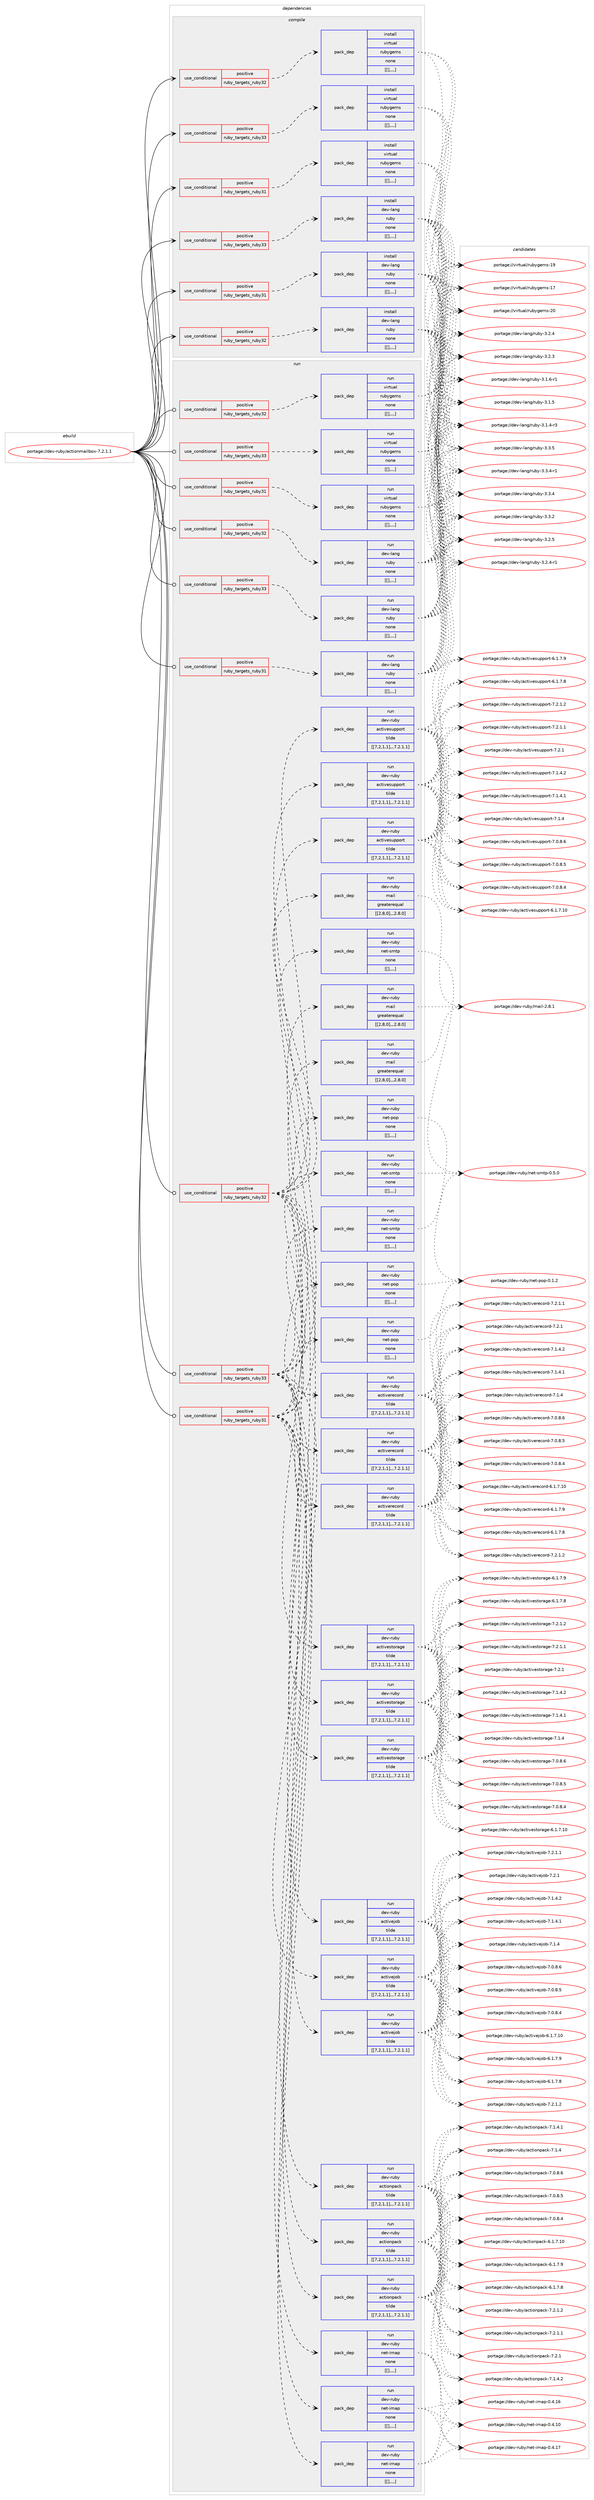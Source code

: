 digraph prolog {

# *************
# Graph options
# *************

newrank=true;
concentrate=true;
compound=true;
graph [rankdir=LR,fontname=Helvetica,fontsize=10,ranksep=1.5];#, ranksep=2.5, nodesep=0.2];
edge  [arrowhead=vee];
node  [fontname=Helvetica,fontsize=10];

# **********
# The ebuild
# **********

subgraph cluster_leftcol {
color=gray;
label=<<i>ebuild</i>>;
id [label="portage://dev-ruby/actionmailbox-7.2.1.1", color=red, width=4, href="../dev-ruby/actionmailbox-7.2.1.1.svg"];
}

# ****************
# The dependencies
# ****************

subgraph cluster_midcol {
color=gray;
label=<<i>dependencies</i>>;
subgraph cluster_compile {
fillcolor="#eeeeee";
style=filled;
label=<<i>compile</i>>;
subgraph cond45848 {
dependency179589 [label=<<TABLE BORDER="0" CELLBORDER="1" CELLSPACING="0" CELLPADDING="4"><TR><TD ROWSPAN="3" CELLPADDING="10">use_conditional</TD></TR><TR><TD>positive</TD></TR><TR><TD>ruby_targets_ruby31</TD></TR></TABLE>>, shape=none, color=red];
subgraph pack132396 {
dependency179593 [label=<<TABLE BORDER="0" CELLBORDER="1" CELLSPACING="0" CELLPADDING="4" WIDTH="220"><TR><TD ROWSPAN="6" CELLPADDING="30">pack_dep</TD></TR><TR><TD WIDTH="110">install</TD></TR><TR><TD>dev-lang</TD></TR><TR><TD>ruby</TD></TR><TR><TD>none</TD></TR><TR><TD>[[],,,,]</TD></TR></TABLE>>, shape=none, color=blue];
}
dependency179589:e -> dependency179593:w [weight=20,style="dashed",arrowhead="vee"];
}
id:e -> dependency179589:w [weight=20,style="solid",arrowhead="vee"];
subgraph cond45885 {
dependency179671 [label=<<TABLE BORDER="0" CELLBORDER="1" CELLSPACING="0" CELLPADDING="4"><TR><TD ROWSPAN="3" CELLPADDING="10">use_conditional</TD></TR><TR><TD>positive</TD></TR><TR><TD>ruby_targets_ruby31</TD></TR></TABLE>>, shape=none, color=red];
subgraph pack132440 {
dependency179674 [label=<<TABLE BORDER="0" CELLBORDER="1" CELLSPACING="0" CELLPADDING="4" WIDTH="220"><TR><TD ROWSPAN="6" CELLPADDING="30">pack_dep</TD></TR><TR><TD WIDTH="110">install</TD></TR><TR><TD>virtual</TD></TR><TR><TD>rubygems</TD></TR><TR><TD>none</TD></TR><TR><TD>[[],,,,]</TD></TR></TABLE>>, shape=none, color=blue];
}
dependency179671:e -> dependency179674:w [weight=20,style="dashed",arrowhead="vee"];
}
id:e -> dependency179671:w [weight=20,style="solid",arrowhead="vee"];
subgraph cond45903 {
dependency179683 [label=<<TABLE BORDER="0" CELLBORDER="1" CELLSPACING="0" CELLPADDING="4"><TR><TD ROWSPAN="3" CELLPADDING="10">use_conditional</TD></TR><TR><TD>positive</TD></TR><TR><TD>ruby_targets_ruby32</TD></TR></TABLE>>, shape=none, color=red];
subgraph pack132469 {
dependency179726 [label=<<TABLE BORDER="0" CELLBORDER="1" CELLSPACING="0" CELLPADDING="4" WIDTH="220"><TR><TD ROWSPAN="6" CELLPADDING="30">pack_dep</TD></TR><TR><TD WIDTH="110">install</TD></TR><TR><TD>dev-lang</TD></TR><TR><TD>ruby</TD></TR><TR><TD>none</TD></TR><TR><TD>[[],,,,]</TD></TR></TABLE>>, shape=none, color=blue];
}
dependency179683:e -> dependency179726:w [weight=20,style="dashed",arrowhead="vee"];
}
id:e -> dependency179683:w [weight=20,style="solid",arrowhead="vee"];
subgraph cond45943 {
dependency179789 [label=<<TABLE BORDER="0" CELLBORDER="1" CELLSPACING="0" CELLPADDING="4"><TR><TD ROWSPAN="3" CELLPADDING="10">use_conditional</TD></TR><TR><TD>positive</TD></TR><TR><TD>ruby_targets_ruby32</TD></TR></TABLE>>, shape=none, color=red];
subgraph pack132544 {
dependency179901 [label=<<TABLE BORDER="0" CELLBORDER="1" CELLSPACING="0" CELLPADDING="4" WIDTH="220"><TR><TD ROWSPAN="6" CELLPADDING="30">pack_dep</TD></TR><TR><TD WIDTH="110">install</TD></TR><TR><TD>virtual</TD></TR><TR><TD>rubygems</TD></TR><TR><TD>none</TD></TR><TR><TD>[[],,,,]</TD></TR></TABLE>>, shape=none, color=blue];
}
dependency179789:e -> dependency179901:w [weight=20,style="dashed",arrowhead="vee"];
}
id:e -> dependency179789:w [weight=20,style="solid",arrowhead="vee"];
subgraph cond45997 {
dependency179920 [label=<<TABLE BORDER="0" CELLBORDER="1" CELLSPACING="0" CELLPADDING="4"><TR><TD ROWSPAN="3" CELLPADDING="10">use_conditional</TD></TR><TR><TD>positive</TD></TR><TR><TD>ruby_targets_ruby33</TD></TR></TABLE>>, shape=none, color=red];
subgraph pack132595 {
dependency179944 [label=<<TABLE BORDER="0" CELLBORDER="1" CELLSPACING="0" CELLPADDING="4" WIDTH="220"><TR><TD ROWSPAN="6" CELLPADDING="30">pack_dep</TD></TR><TR><TD WIDTH="110">install</TD></TR><TR><TD>dev-lang</TD></TR><TR><TD>ruby</TD></TR><TR><TD>none</TD></TR><TR><TD>[[],,,,]</TD></TR></TABLE>>, shape=none, color=blue];
}
dependency179920:e -> dependency179944:w [weight=20,style="dashed",arrowhead="vee"];
}
id:e -> dependency179920:w [weight=20,style="solid",arrowhead="vee"];
subgraph cond46028 {
dependency180011 [label=<<TABLE BORDER="0" CELLBORDER="1" CELLSPACING="0" CELLPADDING="4"><TR><TD ROWSPAN="3" CELLPADDING="10">use_conditional</TD></TR><TR><TD>positive</TD></TR><TR><TD>ruby_targets_ruby33</TD></TR></TABLE>>, shape=none, color=red];
subgraph pack132647 {
dependency180016 [label=<<TABLE BORDER="0" CELLBORDER="1" CELLSPACING="0" CELLPADDING="4" WIDTH="220"><TR><TD ROWSPAN="6" CELLPADDING="30">pack_dep</TD></TR><TR><TD WIDTH="110">install</TD></TR><TR><TD>virtual</TD></TR><TR><TD>rubygems</TD></TR><TR><TD>none</TD></TR><TR><TD>[[],,,,]</TD></TR></TABLE>>, shape=none, color=blue];
}
dependency180011:e -> dependency180016:w [weight=20,style="dashed",arrowhead="vee"];
}
id:e -> dependency180011:w [weight=20,style="solid",arrowhead="vee"];
}
subgraph cluster_compileandrun {
fillcolor="#eeeeee";
style=filled;
label=<<i>compile and run</i>>;
}
subgraph cluster_run {
fillcolor="#eeeeee";
style=filled;
label=<<i>run</i>>;
subgraph cond46036 {
dependency180046 [label=<<TABLE BORDER="0" CELLBORDER="1" CELLSPACING="0" CELLPADDING="4"><TR><TD ROWSPAN="3" CELLPADDING="10">use_conditional</TD></TR><TR><TD>positive</TD></TR><TR><TD>ruby_targets_ruby31</TD></TR></TABLE>>, shape=none, color=red];
subgraph pack132710 {
dependency180136 [label=<<TABLE BORDER="0" CELLBORDER="1" CELLSPACING="0" CELLPADDING="4" WIDTH="220"><TR><TD ROWSPAN="6" CELLPADDING="30">pack_dep</TD></TR><TR><TD WIDTH="110">run</TD></TR><TR><TD>dev-lang</TD></TR><TR><TD>ruby</TD></TR><TR><TD>none</TD></TR><TR><TD>[[],,,,]</TD></TR></TABLE>>, shape=none, color=blue];
}
dependency180046:e -> dependency180136:w [weight=20,style="dashed",arrowhead="vee"];
}
id:e -> dependency180046:w [weight=20,style="solid",arrowhead="odot"];
subgraph cond46099 {
dependency180296 [label=<<TABLE BORDER="0" CELLBORDER="1" CELLSPACING="0" CELLPADDING="4"><TR><TD ROWSPAN="3" CELLPADDING="10">use_conditional</TD></TR><TR><TD>positive</TD></TR><TR><TD>ruby_targets_ruby31</TD></TR></TABLE>>, shape=none, color=red];
subgraph pack132839 {
dependency180328 [label=<<TABLE BORDER="0" CELLBORDER="1" CELLSPACING="0" CELLPADDING="4" WIDTH="220"><TR><TD ROWSPAN="6" CELLPADDING="30">pack_dep</TD></TR><TR><TD WIDTH="110">run</TD></TR><TR><TD>dev-ruby</TD></TR><TR><TD>actionpack</TD></TR><TR><TD>tilde</TD></TR><TR><TD>[[7,2,1,1],,,7.2.1.1]</TD></TR></TABLE>>, shape=none, color=blue];
}
dependency180296:e -> dependency180328:w [weight=20,style="dashed",arrowhead="vee"];
subgraph pack132874 {
dependency180350 [label=<<TABLE BORDER="0" CELLBORDER="1" CELLSPACING="0" CELLPADDING="4" WIDTH="220"><TR><TD ROWSPAN="6" CELLPADDING="30">pack_dep</TD></TR><TR><TD WIDTH="110">run</TD></TR><TR><TD>dev-ruby</TD></TR><TR><TD>activejob</TD></TR><TR><TD>tilde</TD></TR><TR><TD>[[7,2,1,1],,,7.2.1.1]</TD></TR></TABLE>>, shape=none, color=blue];
}
dependency180296:e -> dependency180350:w [weight=20,style="dashed",arrowhead="vee"];
subgraph pack132917 {
dependency180415 [label=<<TABLE BORDER="0" CELLBORDER="1" CELLSPACING="0" CELLPADDING="4" WIDTH="220"><TR><TD ROWSPAN="6" CELLPADDING="30">pack_dep</TD></TR><TR><TD WIDTH="110">run</TD></TR><TR><TD>dev-ruby</TD></TR><TR><TD>activerecord</TD></TR><TR><TD>tilde</TD></TR><TR><TD>[[7,2,1,1],,,7.2.1.1]</TD></TR></TABLE>>, shape=none, color=blue];
}
dependency180296:e -> dependency180415:w [weight=20,style="dashed",arrowhead="vee"];
subgraph pack132951 {
dependency180436 [label=<<TABLE BORDER="0" CELLBORDER="1" CELLSPACING="0" CELLPADDING="4" WIDTH="220"><TR><TD ROWSPAN="6" CELLPADDING="30">pack_dep</TD></TR><TR><TD WIDTH="110">run</TD></TR><TR><TD>dev-ruby</TD></TR><TR><TD>activestorage</TD></TR><TR><TD>tilde</TD></TR><TR><TD>[[7,2,1,1],,,7.2.1.1]</TD></TR></TABLE>>, shape=none, color=blue];
}
dependency180296:e -> dependency180436:w [weight=20,style="dashed",arrowhead="vee"];
subgraph pack132977 {
dependency180492 [label=<<TABLE BORDER="0" CELLBORDER="1" CELLSPACING="0" CELLPADDING="4" WIDTH="220"><TR><TD ROWSPAN="6" CELLPADDING="30">pack_dep</TD></TR><TR><TD WIDTH="110">run</TD></TR><TR><TD>dev-ruby</TD></TR><TR><TD>activesupport</TD></TR><TR><TD>tilde</TD></TR><TR><TD>[[7,2,1,1],,,7.2.1.1]</TD></TR></TABLE>>, shape=none, color=blue];
}
dependency180296:e -> dependency180492:w [weight=20,style="dashed",arrowhead="vee"];
subgraph pack133009 {
dependency180546 [label=<<TABLE BORDER="0" CELLBORDER="1" CELLSPACING="0" CELLPADDING="4" WIDTH="220"><TR><TD ROWSPAN="6" CELLPADDING="30">pack_dep</TD></TR><TR><TD WIDTH="110">run</TD></TR><TR><TD>dev-ruby</TD></TR><TR><TD>mail</TD></TR><TR><TD>greaterequal</TD></TR><TR><TD>[[2,8,0],,,2.8.0]</TD></TR></TABLE>>, shape=none, color=blue];
}
dependency180296:e -> dependency180546:w [weight=20,style="dashed",arrowhead="vee"];
subgraph pack133092 {
dependency180743 [label=<<TABLE BORDER="0" CELLBORDER="1" CELLSPACING="0" CELLPADDING="4" WIDTH="220"><TR><TD ROWSPAN="6" CELLPADDING="30">pack_dep</TD></TR><TR><TD WIDTH="110">run</TD></TR><TR><TD>dev-ruby</TD></TR><TR><TD>net-imap</TD></TR><TR><TD>none</TD></TR><TR><TD>[[],,,,]</TD></TR></TABLE>>, shape=none, color=blue];
}
dependency180296:e -> dependency180743:w [weight=20,style="dashed",arrowhead="vee"];
subgraph pack133188 {
dependency180809 [label=<<TABLE BORDER="0" CELLBORDER="1" CELLSPACING="0" CELLPADDING="4" WIDTH="220"><TR><TD ROWSPAN="6" CELLPADDING="30">pack_dep</TD></TR><TR><TD WIDTH="110">run</TD></TR><TR><TD>dev-ruby</TD></TR><TR><TD>net-pop</TD></TR><TR><TD>none</TD></TR><TR><TD>[[],,,,]</TD></TR></TABLE>>, shape=none, color=blue];
}
dependency180296:e -> dependency180809:w [weight=20,style="dashed",arrowhead="vee"];
subgraph pack133220 {
dependency180854 [label=<<TABLE BORDER="0" CELLBORDER="1" CELLSPACING="0" CELLPADDING="4" WIDTH="220"><TR><TD ROWSPAN="6" CELLPADDING="30">pack_dep</TD></TR><TR><TD WIDTH="110">run</TD></TR><TR><TD>dev-ruby</TD></TR><TR><TD>net-smtp</TD></TR><TR><TD>none</TD></TR><TR><TD>[[],,,,]</TD></TR></TABLE>>, shape=none, color=blue];
}
dependency180296:e -> dependency180854:w [weight=20,style="dashed",arrowhead="vee"];
}
id:e -> dependency180296:w [weight=20,style="solid",arrowhead="odot"];
subgraph cond46277 {
dependency180900 [label=<<TABLE BORDER="0" CELLBORDER="1" CELLSPACING="0" CELLPADDING="4"><TR><TD ROWSPAN="3" CELLPADDING="10">use_conditional</TD></TR><TR><TD>positive</TD></TR><TR><TD>ruby_targets_ruby31</TD></TR></TABLE>>, shape=none, color=red];
subgraph pack133280 {
dependency180926 [label=<<TABLE BORDER="0" CELLBORDER="1" CELLSPACING="0" CELLPADDING="4" WIDTH="220"><TR><TD ROWSPAN="6" CELLPADDING="30">pack_dep</TD></TR><TR><TD WIDTH="110">run</TD></TR><TR><TD>virtual</TD></TR><TR><TD>rubygems</TD></TR><TR><TD>none</TD></TR><TR><TD>[[],,,,]</TD></TR></TABLE>>, shape=none, color=blue];
}
dependency180900:e -> dependency180926:w [weight=20,style="dashed",arrowhead="vee"];
}
id:e -> dependency180900:w [weight=20,style="solid",arrowhead="odot"];
subgraph cond46292 {
dependency180966 [label=<<TABLE BORDER="0" CELLBORDER="1" CELLSPACING="0" CELLPADDING="4"><TR><TD ROWSPAN="3" CELLPADDING="10">use_conditional</TD></TR><TR><TD>positive</TD></TR><TR><TD>ruby_targets_ruby32</TD></TR></TABLE>>, shape=none, color=red];
subgraph pack133325 {
dependency180987 [label=<<TABLE BORDER="0" CELLBORDER="1" CELLSPACING="0" CELLPADDING="4" WIDTH="220"><TR><TD ROWSPAN="6" CELLPADDING="30">pack_dep</TD></TR><TR><TD WIDTH="110">run</TD></TR><TR><TD>dev-lang</TD></TR><TR><TD>ruby</TD></TR><TR><TD>none</TD></TR><TR><TD>[[],,,,]</TD></TR></TABLE>>, shape=none, color=blue];
}
dependency180966:e -> dependency180987:w [weight=20,style="dashed",arrowhead="vee"];
}
id:e -> dependency180966:w [weight=20,style="solid",arrowhead="odot"];
subgraph cond46319 {
dependency181010 [label=<<TABLE BORDER="0" CELLBORDER="1" CELLSPACING="0" CELLPADDING="4"><TR><TD ROWSPAN="3" CELLPADDING="10">use_conditional</TD></TR><TR><TD>positive</TD></TR><TR><TD>ruby_targets_ruby32</TD></TR></TABLE>>, shape=none, color=red];
subgraph pack133369 {
dependency181034 [label=<<TABLE BORDER="0" CELLBORDER="1" CELLSPACING="0" CELLPADDING="4" WIDTH="220"><TR><TD ROWSPAN="6" CELLPADDING="30">pack_dep</TD></TR><TR><TD WIDTH="110">run</TD></TR><TR><TD>dev-ruby</TD></TR><TR><TD>actionpack</TD></TR><TR><TD>tilde</TD></TR><TR><TD>[[7,2,1,1],,,7.2.1.1]</TD></TR></TABLE>>, shape=none, color=blue];
}
dependency181010:e -> dependency181034:w [weight=20,style="dashed",arrowhead="vee"];
subgraph pack133373 {
dependency181077 [label=<<TABLE BORDER="0" CELLBORDER="1" CELLSPACING="0" CELLPADDING="4" WIDTH="220"><TR><TD ROWSPAN="6" CELLPADDING="30">pack_dep</TD></TR><TR><TD WIDTH="110">run</TD></TR><TR><TD>dev-ruby</TD></TR><TR><TD>activejob</TD></TR><TR><TD>tilde</TD></TR><TR><TD>[[7,2,1,1],,,7.2.1.1]</TD></TR></TABLE>>, shape=none, color=blue];
}
dependency181010:e -> dependency181077:w [weight=20,style="dashed",arrowhead="vee"];
subgraph pack133403 {
dependency181082 [label=<<TABLE BORDER="0" CELLBORDER="1" CELLSPACING="0" CELLPADDING="4" WIDTH="220"><TR><TD ROWSPAN="6" CELLPADDING="30">pack_dep</TD></TR><TR><TD WIDTH="110">run</TD></TR><TR><TD>dev-ruby</TD></TR><TR><TD>activerecord</TD></TR><TR><TD>tilde</TD></TR><TR><TD>[[7,2,1,1],,,7.2.1.1]</TD></TR></TABLE>>, shape=none, color=blue];
}
dependency181010:e -> dependency181082:w [weight=20,style="dashed",arrowhead="vee"];
subgraph pack133441 {
dependency181209 [label=<<TABLE BORDER="0" CELLBORDER="1" CELLSPACING="0" CELLPADDING="4" WIDTH="220"><TR><TD ROWSPAN="6" CELLPADDING="30">pack_dep</TD></TR><TR><TD WIDTH="110">run</TD></TR><TR><TD>dev-ruby</TD></TR><TR><TD>activestorage</TD></TR><TR><TD>tilde</TD></TR><TR><TD>[[7,2,1,1],,,7.2.1.1]</TD></TR></TABLE>>, shape=none, color=blue];
}
dependency181010:e -> dependency181209:w [weight=20,style="dashed",arrowhead="vee"];
subgraph pack133501 {
dependency181283 [label=<<TABLE BORDER="0" CELLBORDER="1" CELLSPACING="0" CELLPADDING="4" WIDTH="220"><TR><TD ROWSPAN="6" CELLPADDING="30">pack_dep</TD></TR><TR><TD WIDTH="110">run</TD></TR><TR><TD>dev-ruby</TD></TR><TR><TD>activesupport</TD></TR><TR><TD>tilde</TD></TR><TR><TD>[[7,2,1,1],,,7.2.1.1]</TD></TR></TABLE>>, shape=none, color=blue];
}
dependency181010:e -> dependency181283:w [weight=20,style="dashed",arrowhead="vee"];
subgraph pack133564 {
dependency181305 [label=<<TABLE BORDER="0" CELLBORDER="1" CELLSPACING="0" CELLPADDING="4" WIDTH="220"><TR><TD ROWSPAN="6" CELLPADDING="30">pack_dep</TD></TR><TR><TD WIDTH="110">run</TD></TR><TR><TD>dev-ruby</TD></TR><TR><TD>mail</TD></TR><TR><TD>greaterequal</TD></TR><TR><TD>[[2,8,0],,,2.8.0]</TD></TR></TABLE>>, shape=none, color=blue];
}
dependency181010:e -> dependency181305:w [weight=20,style="dashed",arrowhead="vee"];
subgraph pack133593 {
dependency181361 [label=<<TABLE BORDER="0" CELLBORDER="1" CELLSPACING="0" CELLPADDING="4" WIDTH="220"><TR><TD ROWSPAN="6" CELLPADDING="30">pack_dep</TD></TR><TR><TD WIDTH="110">run</TD></TR><TR><TD>dev-ruby</TD></TR><TR><TD>net-imap</TD></TR><TR><TD>none</TD></TR><TR><TD>[[],,,,]</TD></TR></TABLE>>, shape=none, color=blue];
}
dependency181010:e -> dependency181361:w [weight=20,style="dashed",arrowhead="vee"];
subgraph pack133612 {
dependency181384 [label=<<TABLE BORDER="0" CELLBORDER="1" CELLSPACING="0" CELLPADDING="4" WIDTH="220"><TR><TD ROWSPAN="6" CELLPADDING="30">pack_dep</TD></TR><TR><TD WIDTH="110">run</TD></TR><TR><TD>dev-ruby</TD></TR><TR><TD>net-pop</TD></TR><TR><TD>none</TD></TR><TR><TD>[[],,,,]</TD></TR></TABLE>>, shape=none, color=blue];
}
dependency181010:e -> dependency181384:w [weight=20,style="dashed",arrowhead="vee"];
subgraph pack133628 {
dependency181389 [label=<<TABLE BORDER="0" CELLBORDER="1" CELLSPACING="0" CELLPADDING="4" WIDTH="220"><TR><TD ROWSPAN="6" CELLPADDING="30">pack_dep</TD></TR><TR><TD WIDTH="110">run</TD></TR><TR><TD>dev-ruby</TD></TR><TR><TD>net-smtp</TD></TR><TR><TD>none</TD></TR><TR><TD>[[],,,,]</TD></TR></TABLE>>, shape=none, color=blue];
}
dependency181010:e -> dependency181389:w [weight=20,style="dashed",arrowhead="vee"];
}
id:e -> dependency181010:w [weight=20,style="solid",arrowhead="odot"];
subgraph cond46431 {
dependency181483 [label=<<TABLE BORDER="0" CELLBORDER="1" CELLSPACING="0" CELLPADDING="4"><TR><TD ROWSPAN="3" CELLPADDING="10">use_conditional</TD></TR><TR><TD>positive</TD></TR><TR><TD>ruby_targets_ruby32</TD></TR></TABLE>>, shape=none, color=red];
subgraph pack133691 {
dependency181486 [label=<<TABLE BORDER="0" CELLBORDER="1" CELLSPACING="0" CELLPADDING="4" WIDTH="220"><TR><TD ROWSPAN="6" CELLPADDING="30">pack_dep</TD></TR><TR><TD WIDTH="110">run</TD></TR><TR><TD>virtual</TD></TR><TR><TD>rubygems</TD></TR><TR><TD>none</TD></TR><TR><TD>[[],,,,]</TD></TR></TABLE>>, shape=none, color=blue];
}
dependency181483:e -> dependency181486:w [weight=20,style="dashed",arrowhead="vee"];
}
id:e -> dependency181483:w [weight=20,style="solid",arrowhead="odot"];
subgraph cond46466 {
dependency181542 [label=<<TABLE BORDER="0" CELLBORDER="1" CELLSPACING="0" CELLPADDING="4"><TR><TD ROWSPAN="3" CELLPADDING="10">use_conditional</TD></TR><TR><TD>positive</TD></TR><TR><TD>ruby_targets_ruby33</TD></TR></TABLE>>, shape=none, color=red];
subgraph pack133731 {
dependency181568 [label=<<TABLE BORDER="0" CELLBORDER="1" CELLSPACING="0" CELLPADDING="4" WIDTH="220"><TR><TD ROWSPAN="6" CELLPADDING="30">pack_dep</TD></TR><TR><TD WIDTH="110">run</TD></TR><TR><TD>dev-lang</TD></TR><TR><TD>ruby</TD></TR><TR><TD>none</TD></TR><TR><TD>[[],,,,]</TD></TR></TABLE>>, shape=none, color=blue];
}
dependency181542:e -> dependency181568:w [weight=20,style="dashed",arrowhead="vee"];
}
id:e -> dependency181542:w [weight=20,style="solid",arrowhead="odot"];
subgraph cond46483 {
dependency181572 [label=<<TABLE BORDER="0" CELLBORDER="1" CELLSPACING="0" CELLPADDING="4"><TR><TD ROWSPAN="3" CELLPADDING="10">use_conditional</TD></TR><TR><TD>positive</TD></TR><TR><TD>ruby_targets_ruby33</TD></TR></TABLE>>, shape=none, color=red];
subgraph pack133744 {
dependency181648 [label=<<TABLE BORDER="0" CELLBORDER="1" CELLSPACING="0" CELLPADDING="4" WIDTH="220"><TR><TD ROWSPAN="6" CELLPADDING="30">pack_dep</TD></TR><TR><TD WIDTH="110">run</TD></TR><TR><TD>dev-ruby</TD></TR><TR><TD>actionpack</TD></TR><TR><TD>tilde</TD></TR><TR><TD>[[7,2,1,1],,,7.2.1.1]</TD></TR></TABLE>>, shape=none, color=blue];
}
dependency181572:e -> dependency181648:w [weight=20,style="dashed",arrowhead="vee"];
subgraph pack133820 {
dependency181719 [label=<<TABLE BORDER="0" CELLBORDER="1" CELLSPACING="0" CELLPADDING="4" WIDTH="220"><TR><TD ROWSPAN="6" CELLPADDING="30">pack_dep</TD></TR><TR><TD WIDTH="110">run</TD></TR><TR><TD>dev-ruby</TD></TR><TR><TD>activejob</TD></TR><TR><TD>tilde</TD></TR><TR><TD>[[7,2,1,1],,,7.2.1.1]</TD></TR></TABLE>>, shape=none, color=blue];
}
dependency181572:e -> dependency181719:w [weight=20,style="dashed",arrowhead="vee"];
subgraph pack133857 {
dependency181764 [label=<<TABLE BORDER="0" CELLBORDER="1" CELLSPACING="0" CELLPADDING="4" WIDTH="220"><TR><TD ROWSPAN="6" CELLPADDING="30">pack_dep</TD></TR><TR><TD WIDTH="110">run</TD></TR><TR><TD>dev-ruby</TD></TR><TR><TD>activerecord</TD></TR><TR><TD>tilde</TD></TR><TR><TD>[[7,2,1,1],,,7.2.1.1]</TD></TR></TABLE>>, shape=none, color=blue];
}
dependency181572:e -> dependency181764:w [weight=20,style="dashed",arrowhead="vee"];
subgraph pack133898 {
dependency181793 [label=<<TABLE BORDER="0" CELLBORDER="1" CELLSPACING="0" CELLPADDING="4" WIDTH="220"><TR><TD ROWSPAN="6" CELLPADDING="30">pack_dep</TD></TR><TR><TD WIDTH="110">run</TD></TR><TR><TD>dev-ruby</TD></TR><TR><TD>activestorage</TD></TR><TR><TD>tilde</TD></TR><TR><TD>[[7,2,1,1],,,7.2.1.1]</TD></TR></TABLE>>, shape=none, color=blue];
}
dependency181572:e -> dependency181793:w [weight=20,style="dashed",arrowhead="vee"];
subgraph pack133929 {
dependency181833 [label=<<TABLE BORDER="0" CELLBORDER="1" CELLSPACING="0" CELLPADDING="4" WIDTH="220"><TR><TD ROWSPAN="6" CELLPADDING="30">pack_dep</TD></TR><TR><TD WIDTH="110">run</TD></TR><TR><TD>dev-ruby</TD></TR><TR><TD>activesupport</TD></TR><TR><TD>tilde</TD></TR><TR><TD>[[7,2,1,1],,,7.2.1.1]</TD></TR></TABLE>>, shape=none, color=blue];
}
dependency181572:e -> dependency181833:w [weight=20,style="dashed",arrowhead="vee"];
subgraph pack133975 {
dependency181989 [label=<<TABLE BORDER="0" CELLBORDER="1" CELLSPACING="0" CELLPADDING="4" WIDTH="220"><TR><TD ROWSPAN="6" CELLPADDING="30">pack_dep</TD></TR><TR><TD WIDTH="110">run</TD></TR><TR><TD>dev-ruby</TD></TR><TR><TD>mail</TD></TR><TR><TD>greaterequal</TD></TR><TR><TD>[[2,8,0],,,2.8.0]</TD></TR></TABLE>>, shape=none, color=blue];
}
dependency181572:e -> dependency181989:w [weight=20,style="dashed",arrowhead="vee"];
subgraph pack134049 {
dependency182035 [label=<<TABLE BORDER="0" CELLBORDER="1" CELLSPACING="0" CELLPADDING="4" WIDTH="220"><TR><TD ROWSPAN="6" CELLPADDING="30">pack_dep</TD></TR><TR><TD WIDTH="110">run</TD></TR><TR><TD>dev-ruby</TD></TR><TR><TD>net-imap</TD></TR><TR><TD>none</TD></TR><TR><TD>[[],,,,]</TD></TR></TABLE>>, shape=none, color=blue];
}
dependency181572:e -> dependency182035:w [weight=20,style="dashed",arrowhead="vee"];
subgraph pack134096 {
dependency182079 [label=<<TABLE BORDER="0" CELLBORDER="1" CELLSPACING="0" CELLPADDING="4" WIDTH="220"><TR><TD ROWSPAN="6" CELLPADDING="30">pack_dep</TD></TR><TR><TD WIDTH="110">run</TD></TR><TR><TD>dev-ruby</TD></TR><TR><TD>net-pop</TD></TR><TR><TD>none</TD></TR><TR><TD>[[],,,,]</TD></TR></TABLE>>, shape=none, color=blue];
}
dependency181572:e -> dependency182079:w [weight=20,style="dashed",arrowhead="vee"];
subgraph pack134111 {
dependency182085 [label=<<TABLE BORDER="0" CELLBORDER="1" CELLSPACING="0" CELLPADDING="4" WIDTH="220"><TR><TD ROWSPAN="6" CELLPADDING="30">pack_dep</TD></TR><TR><TD WIDTH="110">run</TD></TR><TR><TD>dev-ruby</TD></TR><TR><TD>net-smtp</TD></TR><TR><TD>none</TD></TR><TR><TD>[[],,,,]</TD></TR></TABLE>>, shape=none, color=blue];
}
dependency181572:e -> dependency182085:w [weight=20,style="dashed",arrowhead="vee"];
}
id:e -> dependency181572:w [weight=20,style="solid",arrowhead="odot"];
subgraph cond46642 {
dependency182111 [label=<<TABLE BORDER="0" CELLBORDER="1" CELLSPACING="0" CELLPADDING="4"><TR><TD ROWSPAN="3" CELLPADDING="10">use_conditional</TD></TR><TR><TD>positive</TD></TR><TR><TD>ruby_targets_ruby33</TD></TR></TABLE>>, shape=none, color=red];
subgraph pack134166 {
dependency182170 [label=<<TABLE BORDER="0" CELLBORDER="1" CELLSPACING="0" CELLPADDING="4" WIDTH="220"><TR><TD ROWSPAN="6" CELLPADDING="30">pack_dep</TD></TR><TR><TD WIDTH="110">run</TD></TR><TR><TD>virtual</TD></TR><TR><TD>rubygems</TD></TR><TR><TD>none</TD></TR><TR><TD>[[],,,,]</TD></TR></TABLE>>, shape=none, color=blue];
}
dependency182111:e -> dependency182170:w [weight=20,style="dashed",arrowhead="vee"];
}
id:e -> dependency182111:w [weight=20,style="solid",arrowhead="odot"];
}
}

# **************
# The candidates
# **************

subgraph cluster_choices {
rank=same;
color=gray;
label=<<i>candidates</i>>;

subgraph choice132697 {
color=black;
nodesep=1;
choice10010111845108971101034711411798121455146514653 [label="portage://dev-lang/ruby-3.3.5", color=red, width=4,href="../dev-lang/ruby-3.3.5.svg"];
choice100101118451089711010347114117981214551465146524511449 [label="portage://dev-lang/ruby-3.3.4-r1", color=red, width=4,href="../dev-lang/ruby-3.3.4-r1.svg"];
choice10010111845108971101034711411798121455146514652 [label="portage://dev-lang/ruby-3.3.4", color=red, width=4,href="../dev-lang/ruby-3.3.4.svg"];
choice10010111845108971101034711411798121455146514650 [label="portage://dev-lang/ruby-3.3.2", color=red, width=4,href="../dev-lang/ruby-3.3.2.svg"];
choice10010111845108971101034711411798121455146504653 [label="portage://dev-lang/ruby-3.2.5", color=red, width=4,href="../dev-lang/ruby-3.2.5.svg"];
choice100101118451089711010347114117981214551465046524511449 [label="portage://dev-lang/ruby-3.2.4-r1", color=red, width=4,href="../dev-lang/ruby-3.2.4-r1.svg"];
choice10010111845108971101034711411798121455146504652 [label="portage://dev-lang/ruby-3.2.4", color=red, width=4,href="../dev-lang/ruby-3.2.4.svg"];
choice10010111845108971101034711411798121455146504651 [label="portage://dev-lang/ruby-3.2.3", color=red, width=4,href="../dev-lang/ruby-3.2.3.svg"];
choice100101118451089711010347114117981214551464946544511449 [label="portage://dev-lang/ruby-3.1.6-r1", color=red, width=4,href="../dev-lang/ruby-3.1.6-r1.svg"];
choice10010111845108971101034711411798121455146494653 [label="portage://dev-lang/ruby-3.1.5", color=red, width=4,href="../dev-lang/ruby-3.1.5.svg"];
choice100101118451089711010347114117981214551464946524511451 [label="portage://dev-lang/ruby-3.1.4-r3", color=red, width=4,href="../dev-lang/ruby-3.1.4-r3.svg"];
dependency179593:e -> choice10010111845108971101034711411798121455146514653:w [style=dotted,weight="100"];
dependency179593:e -> choice100101118451089711010347114117981214551465146524511449:w [style=dotted,weight="100"];
dependency179593:e -> choice10010111845108971101034711411798121455146514652:w [style=dotted,weight="100"];
dependency179593:e -> choice10010111845108971101034711411798121455146514650:w [style=dotted,weight="100"];
dependency179593:e -> choice10010111845108971101034711411798121455146504653:w [style=dotted,weight="100"];
dependency179593:e -> choice100101118451089711010347114117981214551465046524511449:w [style=dotted,weight="100"];
dependency179593:e -> choice10010111845108971101034711411798121455146504652:w [style=dotted,weight="100"];
dependency179593:e -> choice10010111845108971101034711411798121455146504651:w [style=dotted,weight="100"];
dependency179593:e -> choice100101118451089711010347114117981214551464946544511449:w [style=dotted,weight="100"];
dependency179593:e -> choice10010111845108971101034711411798121455146494653:w [style=dotted,weight="100"];
dependency179593:e -> choice100101118451089711010347114117981214551464946524511451:w [style=dotted,weight="100"];
}
subgraph choice132713 {
color=black;
nodesep=1;
choice118105114116117971084711411798121103101109115455048 [label="portage://virtual/rubygems-20", color=red, width=4,href="../virtual/rubygems-20.svg"];
choice118105114116117971084711411798121103101109115454957 [label="portage://virtual/rubygems-19", color=red, width=4,href="../virtual/rubygems-19.svg"];
choice118105114116117971084711411798121103101109115454955 [label="portage://virtual/rubygems-17", color=red, width=4,href="../virtual/rubygems-17.svg"];
dependency179674:e -> choice118105114116117971084711411798121103101109115455048:w [style=dotted,weight="100"];
dependency179674:e -> choice118105114116117971084711411798121103101109115454957:w [style=dotted,weight="100"];
dependency179674:e -> choice118105114116117971084711411798121103101109115454955:w [style=dotted,weight="100"];
}
subgraph choice132728 {
color=black;
nodesep=1;
choice10010111845108971101034711411798121455146514653 [label="portage://dev-lang/ruby-3.3.5", color=red, width=4,href="../dev-lang/ruby-3.3.5.svg"];
choice100101118451089711010347114117981214551465146524511449 [label="portage://dev-lang/ruby-3.3.4-r1", color=red, width=4,href="../dev-lang/ruby-3.3.4-r1.svg"];
choice10010111845108971101034711411798121455146514652 [label="portage://dev-lang/ruby-3.3.4", color=red, width=4,href="../dev-lang/ruby-3.3.4.svg"];
choice10010111845108971101034711411798121455146514650 [label="portage://dev-lang/ruby-3.3.2", color=red, width=4,href="../dev-lang/ruby-3.3.2.svg"];
choice10010111845108971101034711411798121455146504653 [label="portage://dev-lang/ruby-3.2.5", color=red, width=4,href="../dev-lang/ruby-3.2.5.svg"];
choice100101118451089711010347114117981214551465046524511449 [label="portage://dev-lang/ruby-3.2.4-r1", color=red, width=4,href="../dev-lang/ruby-3.2.4-r1.svg"];
choice10010111845108971101034711411798121455146504652 [label="portage://dev-lang/ruby-3.2.4", color=red, width=4,href="../dev-lang/ruby-3.2.4.svg"];
choice10010111845108971101034711411798121455146504651 [label="portage://dev-lang/ruby-3.2.3", color=red, width=4,href="../dev-lang/ruby-3.2.3.svg"];
choice100101118451089711010347114117981214551464946544511449 [label="portage://dev-lang/ruby-3.1.6-r1", color=red, width=4,href="../dev-lang/ruby-3.1.6-r1.svg"];
choice10010111845108971101034711411798121455146494653 [label="portage://dev-lang/ruby-3.1.5", color=red, width=4,href="../dev-lang/ruby-3.1.5.svg"];
choice100101118451089711010347114117981214551464946524511451 [label="portage://dev-lang/ruby-3.1.4-r3", color=red, width=4,href="../dev-lang/ruby-3.1.4-r3.svg"];
dependency179726:e -> choice10010111845108971101034711411798121455146514653:w [style=dotted,weight="100"];
dependency179726:e -> choice100101118451089711010347114117981214551465146524511449:w [style=dotted,weight="100"];
dependency179726:e -> choice10010111845108971101034711411798121455146514652:w [style=dotted,weight="100"];
dependency179726:e -> choice10010111845108971101034711411798121455146514650:w [style=dotted,weight="100"];
dependency179726:e -> choice10010111845108971101034711411798121455146504653:w [style=dotted,weight="100"];
dependency179726:e -> choice100101118451089711010347114117981214551465046524511449:w [style=dotted,weight="100"];
dependency179726:e -> choice10010111845108971101034711411798121455146504652:w [style=dotted,weight="100"];
dependency179726:e -> choice10010111845108971101034711411798121455146504651:w [style=dotted,weight="100"];
dependency179726:e -> choice100101118451089711010347114117981214551464946544511449:w [style=dotted,weight="100"];
dependency179726:e -> choice10010111845108971101034711411798121455146494653:w [style=dotted,weight="100"];
dependency179726:e -> choice100101118451089711010347114117981214551464946524511451:w [style=dotted,weight="100"];
}
subgraph choice132734 {
color=black;
nodesep=1;
choice118105114116117971084711411798121103101109115455048 [label="portage://virtual/rubygems-20", color=red, width=4,href="../virtual/rubygems-20.svg"];
choice118105114116117971084711411798121103101109115454957 [label="portage://virtual/rubygems-19", color=red, width=4,href="../virtual/rubygems-19.svg"];
choice118105114116117971084711411798121103101109115454955 [label="portage://virtual/rubygems-17", color=red, width=4,href="../virtual/rubygems-17.svg"];
dependency179901:e -> choice118105114116117971084711411798121103101109115455048:w [style=dotted,weight="100"];
dependency179901:e -> choice118105114116117971084711411798121103101109115454957:w [style=dotted,weight="100"];
dependency179901:e -> choice118105114116117971084711411798121103101109115454955:w [style=dotted,weight="100"];
}
subgraph choice132736 {
color=black;
nodesep=1;
choice10010111845108971101034711411798121455146514653 [label="portage://dev-lang/ruby-3.3.5", color=red, width=4,href="../dev-lang/ruby-3.3.5.svg"];
choice100101118451089711010347114117981214551465146524511449 [label="portage://dev-lang/ruby-3.3.4-r1", color=red, width=4,href="../dev-lang/ruby-3.3.4-r1.svg"];
choice10010111845108971101034711411798121455146514652 [label="portage://dev-lang/ruby-3.3.4", color=red, width=4,href="../dev-lang/ruby-3.3.4.svg"];
choice10010111845108971101034711411798121455146514650 [label="portage://dev-lang/ruby-3.3.2", color=red, width=4,href="../dev-lang/ruby-3.3.2.svg"];
choice10010111845108971101034711411798121455146504653 [label="portage://dev-lang/ruby-3.2.5", color=red, width=4,href="../dev-lang/ruby-3.2.5.svg"];
choice100101118451089711010347114117981214551465046524511449 [label="portage://dev-lang/ruby-3.2.4-r1", color=red, width=4,href="../dev-lang/ruby-3.2.4-r1.svg"];
choice10010111845108971101034711411798121455146504652 [label="portage://dev-lang/ruby-3.2.4", color=red, width=4,href="../dev-lang/ruby-3.2.4.svg"];
choice10010111845108971101034711411798121455146504651 [label="portage://dev-lang/ruby-3.2.3", color=red, width=4,href="../dev-lang/ruby-3.2.3.svg"];
choice100101118451089711010347114117981214551464946544511449 [label="portage://dev-lang/ruby-3.1.6-r1", color=red, width=4,href="../dev-lang/ruby-3.1.6-r1.svg"];
choice10010111845108971101034711411798121455146494653 [label="portage://dev-lang/ruby-3.1.5", color=red, width=4,href="../dev-lang/ruby-3.1.5.svg"];
choice100101118451089711010347114117981214551464946524511451 [label="portage://dev-lang/ruby-3.1.4-r3", color=red, width=4,href="../dev-lang/ruby-3.1.4-r3.svg"];
dependency179944:e -> choice10010111845108971101034711411798121455146514653:w [style=dotted,weight="100"];
dependency179944:e -> choice100101118451089711010347114117981214551465146524511449:w [style=dotted,weight="100"];
dependency179944:e -> choice10010111845108971101034711411798121455146514652:w [style=dotted,weight="100"];
dependency179944:e -> choice10010111845108971101034711411798121455146514650:w [style=dotted,weight="100"];
dependency179944:e -> choice10010111845108971101034711411798121455146504653:w [style=dotted,weight="100"];
dependency179944:e -> choice100101118451089711010347114117981214551465046524511449:w [style=dotted,weight="100"];
dependency179944:e -> choice10010111845108971101034711411798121455146504652:w [style=dotted,weight="100"];
dependency179944:e -> choice10010111845108971101034711411798121455146504651:w [style=dotted,weight="100"];
dependency179944:e -> choice100101118451089711010347114117981214551464946544511449:w [style=dotted,weight="100"];
dependency179944:e -> choice10010111845108971101034711411798121455146494653:w [style=dotted,weight="100"];
dependency179944:e -> choice100101118451089711010347114117981214551464946524511451:w [style=dotted,weight="100"];
}
subgraph choice132741 {
color=black;
nodesep=1;
choice118105114116117971084711411798121103101109115455048 [label="portage://virtual/rubygems-20", color=red, width=4,href="../virtual/rubygems-20.svg"];
choice118105114116117971084711411798121103101109115454957 [label="portage://virtual/rubygems-19", color=red, width=4,href="../virtual/rubygems-19.svg"];
choice118105114116117971084711411798121103101109115454955 [label="portage://virtual/rubygems-17", color=red, width=4,href="../virtual/rubygems-17.svg"];
dependency180016:e -> choice118105114116117971084711411798121103101109115455048:w [style=dotted,weight="100"];
dependency180016:e -> choice118105114116117971084711411798121103101109115454957:w [style=dotted,weight="100"];
dependency180016:e -> choice118105114116117971084711411798121103101109115454955:w [style=dotted,weight="100"];
}
subgraph choice132760 {
color=black;
nodesep=1;
choice10010111845108971101034711411798121455146514653 [label="portage://dev-lang/ruby-3.3.5", color=red, width=4,href="../dev-lang/ruby-3.3.5.svg"];
choice100101118451089711010347114117981214551465146524511449 [label="portage://dev-lang/ruby-3.3.4-r1", color=red, width=4,href="../dev-lang/ruby-3.3.4-r1.svg"];
choice10010111845108971101034711411798121455146514652 [label="portage://dev-lang/ruby-3.3.4", color=red, width=4,href="../dev-lang/ruby-3.3.4.svg"];
choice10010111845108971101034711411798121455146514650 [label="portage://dev-lang/ruby-3.3.2", color=red, width=4,href="../dev-lang/ruby-3.3.2.svg"];
choice10010111845108971101034711411798121455146504653 [label="portage://dev-lang/ruby-3.2.5", color=red, width=4,href="../dev-lang/ruby-3.2.5.svg"];
choice100101118451089711010347114117981214551465046524511449 [label="portage://dev-lang/ruby-3.2.4-r1", color=red, width=4,href="../dev-lang/ruby-3.2.4-r1.svg"];
choice10010111845108971101034711411798121455146504652 [label="portage://dev-lang/ruby-3.2.4", color=red, width=4,href="../dev-lang/ruby-3.2.4.svg"];
choice10010111845108971101034711411798121455146504651 [label="portage://dev-lang/ruby-3.2.3", color=red, width=4,href="../dev-lang/ruby-3.2.3.svg"];
choice100101118451089711010347114117981214551464946544511449 [label="portage://dev-lang/ruby-3.1.6-r1", color=red, width=4,href="../dev-lang/ruby-3.1.6-r1.svg"];
choice10010111845108971101034711411798121455146494653 [label="portage://dev-lang/ruby-3.1.5", color=red, width=4,href="../dev-lang/ruby-3.1.5.svg"];
choice100101118451089711010347114117981214551464946524511451 [label="portage://dev-lang/ruby-3.1.4-r3", color=red, width=4,href="../dev-lang/ruby-3.1.4-r3.svg"];
dependency180136:e -> choice10010111845108971101034711411798121455146514653:w [style=dotted,weight="100"];
dependency180136:e -> choice100101118451089711010347114117981214551465146524511449:w [style=dotted,weight="100"];
dependency180136:e -> choice10010111845108971101034711411798121455146514652:w [style=dotted,weight="100"];
dependency180136:e -> choice10010111845108971101034711411798121455146514650:w [style=dotted,weight="100"];
dependency180136:e -> choice10010111845108971101034711411798121455146504653:w [style=dotted,weight="100"];
dependency180136:e -> choice100101118451089711010347114117981214551465046524511449:w [style=dotted,weight="100"];
dependency180136:e -> choice10010111845108971101034711411798121455146504652:w [style=dotted,weight="100"];
dependency180136:e -> choice10010111845108971101034711411798121455146504651:w [style=dotted,weight="100"];
dependency180136:e -> choice100101118451089711010347114117981214551464946544511449:w [style=dotted,weight="100"];
dependency180136:e -> choice10010111845108971101034711411798121455146494653:w [style=dotted,weight="100"];
dependency180136:e -> choice100101118451089711010347114117981214551464946524511451:w [style=dotted,weight="100"];
}
subgraph choice132779 {
color=black;
nodesep=1;
choice100101118451141179812147979911610511111011297991074555465046494650 [label="portage://dev-ruby/actionpack-7.2.1.2", color=red, width=4,href="../dev-ruby/actionpack-7.2.1.2.svg"];
choice100101118451141179812147979911610511111011297991074555465046494649 [label="portage://dev-ruby/actionpack-7.2.1.1", color=red, width=4,href="../dev-ruby/actionpack-7.2.1.1.svg"];
choice10010111845114117981214797991161051111101129799107455546504649 [label="portage://dev-ruby/actionpack-7.2.1", color=red, width=4,href="../dev-ruby/actionpack-7.2.1.svg"];
choice100101118451141179812147979911610511111011297991074555464946524650 [label="portage://dev-ruby/actionpack-7.1.4.2", color=red, width=4,href="../dev-ruby/actionpack-7.1.4.2.svg"];
choice100101118451141179812147979911610511111011297991074555464946524649 [label="portage://dev-ruby/actionpack-7.1.4.1", color=red, width=4,href="../dev-ruby/actionpack-7.1.4.1.svg"];
choice10010111845114117981214797991161051111101129799107455546494652 [label="portage://dev-ruby/actionpack-7.1.4", color=red, width=4,href="../dev-ruby/actionpack-7.1.4.svg"];
choice100101118451141179812147979911610511111011297991074555464846564654 [label="portage://dev-ruby/actionpack-7.0.8.6", color=red, width=4,href="../dev-ruby/actionpack-7.0.8.6.svg"];
choice100101118451141179812147979911610511111011297991074555464846564653 [label="portage://dev-ruby/actionpack-7.0.8.5", color=red, width=4,href="../dev-ruby/actionpack-7.0.8.5.svg"];
choice100101118451141179812147979911610511111011297991074555464846564652 [label="portage://dev-ruby/actionpack-7.0.8.4", color=red, width=4,href="../dev-ruby/actionpack-7.0.8.4.svg"];
choice10010111845114117981214797991161051111101129799107455446494655464948 [label="portage://dev-ruby/actionpack-6.1.7.10", color=red, width=4,href="../dev-ruby/actionpack-6.1.7.10.svg"];
choice100101118451141179812147979911610511111011297991074554464946554657 [label="portage://dev-ruby/actionpack-6.1.7.9", color=red, width=4,href="../dev-ruby/actionpack-6.1.7.9.svg"];
choice100101118451141179812147979911610511111011297991074554464946554656 [label="portage://dev-ruby/actionpack-6.1.7.8", color=red, width=4,href="../dev-ruby/actionpack-6.1.7.8.svg"];
dependency180328:e -> choice100101118451141179812147979911610511111011297991074555465046494650:w [style=dotted,weight="100"];
dependency180328:e -> choice100101118451141179812147979911610511111011297991074555465046494649:w [style=dotted,weight="100"];
dependency180328:e -> choice10010111845114117981214797991161051111101129799107455546504649:w [style=dotted,weight="100"];
dependency180328:e -> choice100101118451141179812147979911610511111011297991074555464946524650:w [style=dotted,weight="100"];
dependency180328:e -> choice100101118451141179812147979911610511111011297991074555464946524649:w [style=dotted,weight="100"];
dependency180328:e -> choice10010111845114117981214797991161051111101129799107455546494652:w [style=dotted,weight="100"];
dependency180328:e -> choice100101118451141179812147979911610511111011297991074555464846564654:w [style=dotted,weight="100"];
dependency180328:e -> choice100101118451141179812147979911610511111011297991074555464846564653:w [style=dotted,weight="100"];
dependency180328:e -> choice100101118451141179812147979911610511111011297991074555464846564652:w [style=dotted,weight="100"];
dependency180328:e -> choice10010111845114117981214797991161051111101129799107455446494655464948:w [style=dotted,weight="100"];
dependency180328:e -> choice100101118451141179812147979911610511111011297991074554464946554657:w [style=dotted,weight="100"];
dependency180328:e -> choice100101118451141179812147979911610511111011297991074554464946554656:w [style=dotted,weight="100"];
}
subgraph choice132785 {
color=black;
nodesep=1;
choice1001011184511411798121479799116105118101106111984555465046494650 [label="portage://dev-ruby/activejob-7.2.1.2", color=red, width=4,href="../dev-ruby/activejob-7.2.1.2.svg"];
choice1001011184511411798121479799116105118101106111984555465046494649 [label="portage://dev-ruby/activejob-7.2.1.1", color=red, width=4,href="../dev-ruby/activejob-7.2.1.1.svg"];
choice100101118451141179812147979911610511810110611198455546504649 [label="portage://dev-ruby/activejob-7.2.1", color=red, width=4,href="../dev-ruby/activejob-7.2.1.svg"];
choice1001011184511411798121479799116105118101106111984555464946524650 [label="portage://dev-ruby/activejob-7.1.4.2", color=red, width=4,href="../dev-ruby/activejob-7.1.4.2.svg"];
choice1001011184511411798121479799116105118101106111984555464946524649 [label="portage://dev-ruby/activejob-7.1.4.1", color=red, width=4,href="../dev-ruby/activejob-7.1.4.1.svg"];
choice100101118451141179812147979911610511810110611198455546494652 [label="portage://dev-ruby/activejob-7.1.4", color=red, width=4,href="../dev-ruby/activejob-7.1.4.svg"];
choice1001011184511411798121479799116105118101106111984555464846564654 [label="portage://dev-ruby/activejob-7.0.8.6", color=red, width=4,href="../dev-ruby/activejob-7.0.8.6.svg"];
choice1001011184511411798121479799116105118101106111984555464846564653 [label="portage://dev-ruby/activejob-7.0.8.5", color=red, width=4,href="../dev-ruby/activejob-7.0.8.5.svg"];
choice1001011184511411798121479799116105118101106111984555464846564652 [label="portage://dev-ruby/activejob-7.0.8.4", color=red, width=4,href="../dev-ruby/activejob-7.0.8.4.svg"];
choice100101118451141179812147979911610511810110611198455446494655464948 [label="portage://dev-ruby/activejob-6.1.7.10", color=red, width=4,href="../dev-ruby/activejob-6.1.7.10.svg"];
choice1001011184511411798121479799116105118101106111984554464946554657 [label="portage://dev-ruby/activejob-6.1.7.9", color=red, width=4,href="../dev-ruby/activejob-6.1.7.9.svg"];
choice1001011184511411798121479799116105118101106111984554464946554656 [label="portage://dev-ruby/activejob-6.1.7.8", color=red, width=4,href="../dev-ruby/activejob-6.1.7.8.svg"];
dependency180350:e -> choice1001011184511411798121479799116105118101106111984555465046494650:w [style=dotted,weight="100"];
dependency180350:e -> choice1001011184511411798121479799116105118101106111984555465046494649:w [style=dotted,weight="100"];
dependency180350:e -> choice100101118451141179812147979911610511810110611198455546504649:w [style=dotted,weight="100"];
dependency180350:e -> choice1001011184511411798121479799116105118101106111984555464946524650:w [style=dotted,weight="100"];
dependency180350:e -> choice1001011184511411798121479799116105118101106111984555464946524649:w [style=dotted,weight="100"];
dependency180350:e -> choice100101118451141179812147979911610511810110611198455546494652:w [style=dotted,weight="100"];
dependency180350:e -> choice1001011184511411798121479799116105118101106111984555464846564654:w [style=dotted,weight="100"];
dependency180350:e -> choice1001011184511411798121479799116105118101106111984555464846564653:w [style=dotted,weight="100"];
dependency180350:e -> choice1001011184511411798121479799116105118101106111984555464846564652:w [style=dotted,weight="100"];
dependency180350:e -> choice100101118451141179812147979911610511810110611198455446494655464948:w [style=dotted,weight="100"];
dependency180350:e -> choice1001011184511411798121479799116105118101106111984554464946554657:w [style=dotted,weight="100"];
dependency180350:e -> choice1001011184511411798121479799116105118101106111984554464946554656:w [style=dotted,weight="100"];
}
subgraph choice132801 {
color=black;
nodesep=1;
choice1001011184511411798121479799116105118101114101991111141004555465046494650 [label="portage://dev-ruby/activerecord-7.2.1.2", color=red, width=4,href="../dev-ruby/activerecord-7.2.1.2.svg"];
choice1001011184511411798121479799116105118101114101991111141004555465046494649 [label="portage://dev-ruby/activerecord-7.2.1.1", color=red, width=4,href="../dev-ruby/activerecord-7.2.1.1.svg"];
choice100101118451141179812147979911610511810111410199111114100455546504649 [label="portage://dev-ruby/activerecord-7.2.1", color=red, width=4,href="../dev-ruby/activerecord-7.2.1.svg"];
choice1001011184511411798121479799116105118101114101991111141004555464946524650 [label="portage://dev-ruby/activerecord-7.1.4.2", color=red, width=4,href="../dev-ruby/activerecord-7.1.4.2.svg"];
choice1001011184511411798121479799116105118101114101991111141004555464946524649 [label="portage://dev-ruby/activerecord-7.1.4.1", color=red, width=4,href="../dev-ruby/activerecord-7.1.4.1.svg"];
choice100101118451141179812147979911610511810111410199111114100455546494652 [label="portage://dev-ruby/activerecord-7.1.4", color=red, width=4,href="../dev-ruby/activerecord-7.1.4.svg"];
choice1001011184511411798121479799116105118101114101991111141004555464846564654 [label="portage://dev-ruby/activerecord-7.0.8.6", color=red, width=4,href="../dev-ruby/activerecord-7.0.8.6.svg"];
choice1001011184511411798121479799116105118101114101991111141004555464846564653 [label="portage://dev-ruby/activerecord-7.0.8.5", color=red, width=4,href="../dev-ruby/activerecord-7.0.8.5.svg"];
choice1001011184511411798121479799116105118101114101991111141004555464846564652 [label="portage://dev-ruby/activerecord-7.0.8.4", color=red, width=4,href="../dev-ruby/activerecord-7.0.8.4.svg"];
choice100101118451141179812147979911610511810111410199111114100455446494655464948 [label="portage://dev-ruby/activerecord-6.1.7.10", color=red, width=4,href="../dev-ruby/activerecord-6.1.7.10.svg"];
choice1001011184511411798121479799116105118101114101991111141004554464946554657 [label="portage://dev-ruby/activerecord-6.1.7.9", color=red, width=4,href="../dev-ruby/activerecord-6.1.7.9.svg"];
choice1001011184511411798121479799116105118101114101991111141004554464946554656 [label="portage://dev-ruby/activerecord-6.1.7.8", color=red, width=4,href="../dev-ruby/activerecord-6.1.7.8.svg"];
dependency180415:e -> choice1001011184511411798121479799116105118101114101991111141004555465046494650:w [style=dotted,weight="100"];
dependency180415:e -> choice1001011184511411798121479799116105118101114101991111141004555465046494649:w [style=dotted,weight="100"];
dependency180415:e -> choice100101118451141179812147979911610511810111410199111114100455546504649:w [style=dotted,weight="100"];
dependency180415:e -> choice1001011184511411798121479799116105118101114101991111141004555464946524650:w [style=dotted,weight="100"];
dependency180415:e -> choice1001011184511411798121479799116105118101114101991111141004555464946524649:w [style=dotted,weight="100"];
dependency180415:e -> choice100101118451141179812147979911610511810111410199111114100455546494652:w [style=dotted,weight="100"];
dependency180415:e -> choice1001011184511411798121479799116105118101114101991111141004555464846564654:w [style=dotted,weight="100"];
dependency180415:e -> choice1001011184511411798121479799116105118101114101991111141004555464846564653:w [style=dotted,weight="100"];
dependency180415:e -> choice1001011184511411798121479799116105118101114101991111141004555464846564652:w [style=dotted,weight="100"];
dependency180415:e -> choice100101118451141179812147979911610511810111410199111114100455446494655464948:w [style=dotted,weight="100"];
dependency180415:e -> choice1001011184511411798121479799116105118101114101991111141004554464946554657:w [style=dotted,weight="100"];
dependency180415:e -> choice1001011184511411798121479799116105118101114101991111141004554464946554656:w [style=dotted,weight="100"];
}
subgraph choice132804 {
color=black;
nodesep=1;
choice1001011184511411798121479799116105118101115116111114971031014555465046494650 [label="portage://dev-ruby/activestorage-7.2.1.2", color=red, width=4,href="../dev-ruby/activestorage-7.2.1.2.svg"];
choice1001011184511411798121479799116105118101115116111114971031014555465046494649 [label="portage://dev-ruby/activestorage-7.2.1.1", color=red, width=4,href="../dev-ruby/activestorage-7.2.1.1.svg"];
choice100101118451141179812147979911610511810111511611111497103101455546504649 [label="portage://dev-ruby/activestorage-7.2.1", color=red, width=4,href="../dev-ruby/activestorage-7.2.1.svg"];
choice1001011184511411798121479799116105118101115116111114971031014555464946524650 [label="portage://dev-ruby/activestorage-7.1.4.2", color=red, width=4,href="../dev-ruby/activestorage-7.1.4.2.svg"];
choice1001011184511411798121479799116105118101115116111114971031014555464946524649 [label="portage://dev-ruby/activestorage-7.1.4.1", color=red, width=4,href="../dev-ruby/activestorage-7.1.4.1.svg"];
choice100101118451141179812147979911610511810111511611111497103101455546494652 [label="portage://dev-ruby/activestorage-7.1.4", color=red, width=4,href="../dev-ruby/activestorage-7.1.4.svg"];
choice1001011184511411798121479799116105118101115116111114971031014555464846564654 [label="portage://dev-ruby/activestorage-7.0.8.6", color=red, width=4,href="../dev-ruby/activestorage-7.0.8.6.svg"];
choice1001011184511411798121479799116105118101115116111114971031014555464846564653 [label="portage://dev-ruby/activestorage-7.0.8.5", color=red, width=4,href="../dev-ruby/activestorage-7.0.8.5.svg"];
choice1001011184511411798121479799116105118101115116111114971031014555464846564652 [label="portage://dev-ruby/activestorage-7.0.8.4", color=red, width=4,href="../dev-ruby/activestorage-7.0.8.4.svg"];
choice100101118451141179812147979911610511810111511611111497103101455446494655464948 [label="portage://dev-ruby/activestorage-6.1.7.10", color=red, width=4,href="../dev-ruby/activestorage-6.1.7.10.svg"];
choice1001011184511411798121479799116105118101115116111114971031014554464946554657 [label="portage://dev-ruby/activestorage-6.1.7.9", color=red, width=4,href="../dev-ruby/activestorage-6.1.7.9.svg"];
choice1001011184511411798121479799116105118101115116111114971031014554464946554656 [label="portage://dev-ruby/activestorage-6.1.7.8", color=red, width=4,href="../dev-ruby/activestorage-6.1.7.8.svg"];
dependency180436:e -> choice1001011184511411798121479799116105118101115116111114971031014555465046494650:w [style=dotted,weight="100"];
dependency180436:e -> choice1001011184511411798121479799116105118101115116111114971031014555465046494649:w [style=dotted,weight="100"];
dependency180436:e -> choice100101118451141179812147979911610511810111511611111497103101455546504649:w [style=dotted,weight="100"];
dependency180436:e -> choice1001011184511411798121479799116105118101115116111114971031014555464946524650:w [style=dotted,weight="100"];
dependency180436:e -> choice1001011184511411798121479799116105118101115116111114971031014555464946524649:w [style=dotted,weight="100"];
dependency180436:e -> choice100101118451141179812147979911610511810111511611111497103101455546494652:w [style=dotted,weight="100"];
dependency180436:e -> choice1001011184511411798121479799116105118101115116111114971031014555464846564654:w [style=dotted,weight="100"];
dependency180436:e -> choice1001011184511411798121479799116105118101115116111114971031014555464846564653:w [style=dotted,weight="100"];
dependency180436:e -> choice1001011184511411798121479799116105118101115116111114971031014555464846564652:w [style=dotted,weight="100"];
dependency180436:e -> choice100101118451141179812147979911610511810111511611111497103101455446494655464948:w [style=dotted,weight="100"];
dependency180436:e -> choice1001011184511411798121479799116105118101115116111114971031014554464946554657:w [style=dotted,weight="100"];
dependency180436:e -> choice1001011184511411798121479799116105118101115116111114971031014554464946554656:w [style=dotted,weight="100"];
}
subgraph choice132810 {
color=black;
nodesep=1;
choice10010111845114117981214797991161051181011151171121121111141164555465046494650 [label="portage://dev-ruby/activesupport-7.2.1.2", color=red, width=4,href="../dev-ruby/activesupport-7.2.1.2.svg"];
choice10010111845114117981214797991161051181011151171121121111141164555465046494649 [label="portage://dev-ruby/activesupport-7.2.1.1", color=red, width=4,href="../dev-ruby/activesupport-7.2.1.1.svg"];
choice1001011184511411798121479799116105118101115117112112111114116455546504649 [label="portage://dev-ruby/activesupport-7.2.1", color=red, width=4,href="../dev-ruby/activesupport-7.2.1.svg"];
choice10010111845114117981214797991161051181011151171121121111141164555464946524650 [label="portage://dev-ruby/activesupport-7.1.4.2", color=red, width=4,href="../dev-ruby/activesupport-7.1.4.2.svg"];
choice10010111845114117981214797991161051181011151171121121111141164555464946524649 [label="portage://dev-ruby/activesupport-7.1.4.1", color=red, width=4,href="../dev-ruby/activesupport-7.1.4.1.svg"];
choice1001011184511411798121479799116105118101115117112112111114116455546494652 [label="portage://dev-ruby/activesupport-7.1.4", color=red, width=4,href="../dev-ruby/activesupport-7.1.4.svg"];
choice10010111845114117981214797991161051181011151171121121111141164555464846564654 [label="portage://dev-ruby/activesupport-7.0.8.6", color=red, width=4,href="../dev-ruby/activesupport-7.0.8.6.svg"];
choice10010111845114117981214797991161051181011151171121121111141164555464846564653 [label="portage://dev-ruby/activesupport-7.0.8.5", color=red, width=4,href="../dev-ruby/activesupport-7.0.8.5.svg"];
choice10010111845114117981214797991161051181011151171121121111141164555464846564652 [label="portage://dev-ruby/activesupport-7.0.8.4", color=red, width=4,href="../dev-ruby/activesupport-7.0.8.4.svg"];
choice1001011184511411798121479799116105118101115117112112111114116455446494655464948 [label="portage://dev-ruby/activesupport-6.1.7.10", color=red, width=4,href="../dev-ruby/activesupport-6.1.7.10.svg"];
choice10010111845114117981214797991161051181011151171121121111141164554464946554657 [label="portage://dev-ruby/activesupport-6.1.7.9", color=red, width=4,href="../dev-ruby/activesupport-6.1.7.9.svg"];
choice10010111845114117981214797991161051181011151171121121111141164554464946554656 [label="portage://dev-ruby/activesupport-6.1.7.8", color=red, width=4,href="../dev-ruby/activesupport-6.1.7.8.svg"];
dependency180492:e -> choice10010111845114117981214797991161051181011151171121121111141164555465046494650:w [style=dotted,weight="100"];
dependency180492:e -> choice10010111845114117981214797991161051181011151171121121111141164555465046494649:w [style=dotted,weight="100"];
dependency180492:e -> choice1001011184511411798121479799116105118101115117112112111114116455546504649:w [style=dotted,weight="100"];
dependency180492:e -> choice10010111845114117981214797991161051181011151171121121111141164555464946524650:w [style=dotted,weight="100"];
dependency180492:e -> choice10010111845114117981214797991161051181011151171121121111141164555464946524649:w [style=dotted,weight="100"];
dependency180492:e -> choice1001011184511411798121479799116105118101115117112112111114116455546494652:w [style=dotted,weight="100"];
dependency180492:e -> choice10010111845114117981214797991161051181011151171121121111141164555464846564654:w [style=dotted,weight="100"];
dependency180492:e -> choice10010111845114117981214797991161051181011151171121121111141164555464846564653:w [style=dotted,weight="100"];
dependency180492:e -> choice10010111845114117981214797991161051181011151171121121111141164555464846564652:w [style=dotted,weight="100"];
dependency180492:e -> choice1001011184511411798121479799116105118101115117112112111114116455446494655464948:w [style=dotted,weight="100"];
dependency180492:e -> choice10010111845114117981214797991161051181011151171121121111141164554464946554657:w [style=dotted,weight="100"];
dependency180492:e -> choice10010111845114117981214797991161051181011151171121121111141164554464946554656:w [style=dotted,weight="100"];
}
subgraph choice132818 {
color=black;
nodesep=1;
choice10010111845114117981214710997105108455046564649 [label="portage://dev-ruby/mail-2.8.1", color=red, width=4,href="../dev-ruby/mail-2.8.1.svg"];
dependency180546:e -> choice10010111845114117981214710997105108455046564649:w [style=dotted,weight="100"];
}
subgraph choice132830 {
color=black;
nodesep=1;
choice100101118451141179812147110101116451051099711245484652464955 [label="portage://dev-ruby/net-imap-0.4.17", color=red, width=4,href="../dev-ruby/net-imap-0.4.17.svg"];
choice100101118451141179812147110101116451051099711245484652464954 [label="portage://dev-ruby/net-imap-0.4.16", color=red, width=4,href="../dev-ruby/net-imap-0.4.16.svg"];
choice100101118451141179812147110101116451051099711245484652464948 [label="portage://dev-ruby/net-imap-0.4.10", color=red, width=4,href="../dev-ruby/net-imap-0.4.10.svg"];
dependency180743:e -> choice100101118451141179812147110101116451051099711245484652464955:w [style=dotted,weight="100"];
dependency180743:e -> choice100101118451141179812147110101116451051099711245484652464954:w [style=dotted,weight="100"];
dependency180743:e -> choice100101118451141179812147110101116451051099711245484652464948:w [style=dotted,weight="100"];
}
subgraph choice132832 {
color=black;
nodesep=1;
choice10010111845114117981214711010111645112111112454846494650 [label="portage://dev-ruby/net-pop-0.1.2", color=red, width=4,href="../dev-ruby/net-pop-0.1.2.svg"];
dependency180809:e -> choice10010111845114117981214711010111645112111112454846494650:w [style=dotted,weight="100"];
}
subgraph choice132834 {
color=black;
nodesep=1;
choice10010111845114117981214711010111645115109116112454846534648 [label="portage://dev-ruby/net-smtp-0.5.0", color=red, width=4,href="../dev-ruby/net-smtp-0.5.0.svg"];
dependency180854:e -> choice10010111845114117981214711010111645115109116112454846534648:w [style=dotted,weight="100"];
}
subgraph choice132860 {
color=black;
nodesep=1;
choice118105114116117971084711411798121103101109115455048 [label="portage://virtual/rubygems-20", color=red, width=4,href="../virtual/rubygems-20.svg"];
choice118105114116117971084711411798121103101109115454957 [label="portage://virtual/rubygems-19", color=red, width=4,href="../virtual/rubygems-19.svg"];
choice118105114116117971084711411798121103101109115454955 [label="portage://virtual/rubygems-17", color=red, width=4,href="../virtual/rubygems-17.svg"];
dependency180926:e -> choice118105114116117971084711411798121103101109115455048:w [style=dotted,weight="100"];
dependency180926:e -> choice118105114116117971084711411798121103101109115454957:w [style=dotted,weight="100"];
dependency180926:e -> choice118105114116117971084711411798121103101109115454955:w [style=dotted,weight="100"];
}
subgraph choice132864 {
color=black;
nodesep=1;
choice10010111845108971101034711411798121455146514653 [label="portage://dev-lang/ruby-3.3.5", color=red, width=4,href="../dev-lang/ruby-3.3.5.svg"];
choice100101118451089711010347114117981214551465146524511449 [label="portage://dev-lang/ruby-3.3.4-r1", color=red, width=4,href="../dev-lang/ruby-3.3.4-r1.svg"];
choice10010111845108971101034711411798121455146514652 [label="portage://dev-lang/ruby-3.3.4", color=red, width=4,href="../dev-lang/ruby-3.3.4.svg"];
choice10010111845108971101034711411798121455146514650 [label="portage://dev-lang/ruby-3.3.2", color=red, width=4,href="../dev-lang/ruby-3.3.2.svg"];
choice10010111845108971101034711411798121455146504653 [label="portage://dev-lang/ruby-3.2.5", color=red, width=4,href="../dev-lang/ruby-3.2.5.svg"];
choice100101118451089711010347114117981214551465046524511449 [label="portage://dev-lang/ruby-3.2.4-r1", color=red, width=4,href="../dev-lang/ruby-3.2.4-r1.svg"];
choice10010111845108971101034711411798121455146504652 [label="portage://dev-lang/ruby-3.2.4", color=red, width=4,href="../dev-lang/ruby-3.2.4.svg"];
choice10010111845108971101034711411798121455146504651 [label="portage://dev-lang/ruby-3.2.3", color=red, width=4,href="../dev-lang/ruby-3.2.3.svg"];
choice100101118451089711010347114117981214551464946544511449 [label="portage://dev-lang/ruby-3.1.6-r1", color=red, width=4,href="../dev-lang/ruby-3.1.6-r1.svg"];
choice10010111845108971101034711411798121455146494653 [label="portage://dev-lang/ruby-3.1.5", color=red, width=4,href="../dev-lang/ruby-3.1.5.svg"];
choice100101118451089711010347114117981214551464946524511451 [label="portage://dev-lang/ruby-3.1.4-r3", color=red, width=4,href="../dev-lang/ruby-3.1.4-r3.svg"];
dependency180987:e -> choice10010111845108971101034711411798121455146514653:w [style=dotted,weight="100"];
dependency180987:e -> choice100101118451089711010347114117981214551465146524511449:w [style=dotted,weight="100"];
dependency180987:e -> choice10010111845108971101034711411798121455146514652:w [style=dotted,weight="100"];
dependency180987:e -> choice10010111845108971101034711411798121455146514650:w [style=dotted,weight="100"];
dependency180987:e -> choice10010111845108971101034711411798121455146504653:w [style=dotted,weight="100"];
dependency180987:e -> choice100101118451089711010347114117981214551465046524511449:w [style=dotted,weight="100"];
dependency180987:e -> choice10010111845108971101034711411798121455146504652:w [style=dotted,weight="100"];
dependency180987:e -> choice10010111845108971101034711411798121455146504651:w [style=dotted,weight="100"];
dependency180987:e -> choice100101118451089711010347114117981214551464946544511449:w [style=dotted,weight="100"];
dependency180987:e -> choice10010111845108971101034711411798121455146494653:w [style=dotted,weight="100"];
dependency180987:e -> choice100101118451089711010347114117981214551464946524511451:w [style=dotted,weight="100"];
}
subgraph choice132869 {
color=black;
nodesep=1;
choice100101118451141179812147979911610511111011297991074555465046494650 [label="portage://dev-ruby/actionpack-7.2.1.2", color=red, width=4,href="../dev-ruby/actionpack-7.2.1.2.svg"];
choice100101118451141179812147979911610511111011297991074555465046494649 [label="portage://dev-ruby/actionpack-7.2.1.1", color=red, width=4,href="../dev-ruby/actionpack-7.2.1.1.svg"];
choice10010111845114117981214797991161051111101129799107455546504649 [label="portage://dev-ruby/actionpack-7.2.1", color=red, width=4,href="../dev-ruby/actionpack-7.2.1.svg"];
choice100101118451141179812147979911610511111011297991074555464946524650 [label="portage://dev-ruby/actionpack-7.1.4.2", color=red, width=4,href="../dev-ruby/actionpack-7.1.4.2.svg"];
choice100101118451141179812147979911610511111011297991074555464946524649 [label="portage://dev-ruby/actionpack-7.1.4.1", color=red, width=4,href="../dev-ruby/actionpack-7.1.4.1.svg"];
choice10010111845114117981214797991161051111101129799107455546494652 [label="portage://dev-ruby/actionpack-7.1.4", color=red, width=4,href="../dev-ruby/actionpack-7.1.4.svg"];
choice100101118451141179812147979911610511111011297991074555464846564654 [label="portage://dev-ruby/actionpack-7.0.8.6", color=red, width=4,href="../dev-ruby/actionpack-7.0.8.6.svg"];
choice100101118451141179812147979911610511111011297991074555464846564653 [label="portage://dev-ruby/actionpack-7.0.8.5", color=red, width=4,href="../dev-ruby/actionpack-7.0.8.5.svg"];
choice100101118451141179812147979911610511111011297991074555464846564652 [label="portage://dev-ruby/actionpack-7.0.8.4", color=red, width=4,href="../dev-ruby/actionpack-7.0.8.4.svg"];
choice10010111845114117981214797991161051111101129799107455446494655464948 [label="portage://dev-ruby/actionpack-6.1.7.10", color=red, width=4,href="../dev-ruby/actionpack-6.1.7.10.svg"];
choice100101118451141179812147979911610511111011297991074554464946554657 [label="portage://dev-ruby/actionpack-6.1.7.9", color=red, width=4,href="../dev-ruby/actionpack-6.1.7.9.svg"];
choice100101118451141179812147979911610511111011297991074554464946554656 [label="portage://dev-ruby/actionpack-6.1.7.8", color=red, width=4,href="../dev-ruby/actionpack-6.1.7.8.svg"];
dependency181034:e -> choice100101118451141179812147979911610511111011297991074555465046494650:w [style=dotted,weight="100"];
dependency181034:e -> choice100101118451141179812147979911610511111011297991074555465046494649:w [style=dotted,weight="100"];
dependency181034:e -> choice10010111845114117981214797991161051111101129799107455546504649:w [style=dotted,weight="100"];
dependency181034:e -> choice100101118451141179812147979911610511111011297991074555464946524650:w [style=dotted,weight="100"];
dependency181034:e -> choice100101118451141179812147979911610511111011297991074555464946524649:w [style=dotted,weight="100"];
dependency181034:e -> choice10010111845114117981214797991161051111101129799107455546494652:w [style=dotted,weight="100"];
dependency181034:e -> choice100101118451141179812147979911610511111011297991074555464846564654:w [style=dotted,weight="100"];
dependency181034:e -> choice100101118451141179812147979911610511111011297991074555464846564653:w [style=dotted,weight="100"];
dependency181034:e -> choice100101118451141179812147979911610511111011297991074555464846564652:w [style=dotted,weight="100"];
dependency181034:e -> choice10010111845114117981214797991161051111101129799107455446494655464948:w [style=dotted,weight="100"];
dependency181034:e -> choice100101118451141179812147979911610511111011297991074554464946554657:w [style=dotted,weight="100"];
dependency181034:e -> choice100101118451141179812147979911610511111011297991074554464946554656:w [style=dotted,weight="100"];
}
subgraph choice132890 {
color=black;
nodesep=1;
choice1001011184511411798121479799116105118101106111984555465046494650 [label="portage://dev-ruby/activejob-7.2.1.2", color=red, width=4,href="../dev-ruby/activejob-7.2.1.2.svg"];
choice1001011184511411798121479799116105118101106111984555465046494649 [label="portage://dev-ruby/activejob-7.2.1.1", color=red, width=4,href="../dev-ruby/activejob-7.2.1.1.svg"];
choice100101118451141179812147979911610511810110611198455546504649 [label="portage://dev-ruby/activejob-7.2.1", color=red, width=4,href="../dev-ruby/activejob-7.2.1.svg"];
choice1001011184511411798121479799116105118101106111984555464946524650 [label="portage://dev-ruby/activejob-7.1.4.2", color=red, width=4,href="../dev-ruby/activejob-7.1.4.2.svg"];
choice1001011184511411798121479799116105118101106111984555464946524649 [label="portage://dev-ruby/activejob-7.1.4.1", color=red, width=4,href="../dev-ruby/activejob-7.1.4.1.svg"];
choice100101118451141179812147979911610511810110611198455546494652 [label="portage://dev-ruby/activejob-7.1.4", color=red, width=4,href="../dev-ruby/activejob-7.1.4.svg"];
choice1001011184511411798121479799116105118101106111984555464846564654 [label="portage://dev-ruby/activejob-7.0.8.6", color=red, width=4,href="../dev-ruby/activejob-7.0.8.6.svg"];
choice1001011184511411798121479799116105118101106111984555464846564653 [label="portage://dev-ruby/activejob-7.0.8.5", color=red, width=4,href="../dev-ruby/activejob-7.0.8.5.svg"];
choice1001011184511411798121479799116105118101106111984555464846564652 [label="portage://dev-ruby/activejob-7.0.8.4", color=red, width=4,href="../dev-ruby/activejob-7.0.8.4.svg"];
choice100101118451141179812147979911610511810110611198455446494655464948 [label="portage://dev-ruby/activejob-6.1.7.10", color=red, width=4,href="../dev-ruby/activejob-6.1.7.10.svg"];
choice1001011184511411798121479799116105118101106111984554464946554657 [label="portage://dev-ruby/activejob-6.1.7.9", color=red, width=4,href="../dev-ruby/activejob-6.1.7.9.svg"];
choice1001011184511411798121479799116105118101106111984554464946554656 [label="portage://dev-ruby/activejob-6.1.7.8", color=red, width=4,href="../dev-ruby/activejob-6.1.7.8.svg"];
dependency181077:e -> choice1001011184511411798121479799116105118101106111984555465046494650:w [style=dotted,weight="100"];
dependency181077:e -> choice1001011184511411798121479799116105118101106111984555465046494649:w [style=dotted,weight="100"];
dependency181077:e -> choice100101118451141179812147979911610511810110611198455546504649:w [style=dotted,weight="100"];
dependency181077:e -> choice1001011184511411798121479799116105118101106111984555464946524650:w [style=dotted,weight="100"];
dependency181077:e -> choice1001011184511411798121479799116105118101106111984555464946524649:w [style=dotted,weight="100"];
dependency181077:e -> choice100101118451141179812147979911610511810110611198455546494652:w [style=dotted,weight="100"];
dependency181077:e -> choice1001011184511411798121479799116105118101106111984555464846564654:w [style=dotted,weight="100"];
dependency181077:e -> choice1001011184511411798121479799116105118101106111984555464846564653:w [style=dotted,weight="100"];
dependency181077:e -> choice1001011184511411798121479799116105118101106111984555464846564652:w [style=dotted,weight="100"];
dependency181077:e -> choice100101118451141179812147979911610511810110611198455446494655464948:w [style=dotted,weight="100"];
dependency181077:e -> choice1001011184511411798121479799116105118101106111984554464946554657:w [style=dotted,weight="100"];
dependency181077:e -> choice1001011184511411798121479799116105118101106111984554464946554656:w [style=dotted,weight="100"];
}
subgraph choice132925 {
color=black;
nodesep=1;
choice1001011184511411798121479799116105118101114101991111141004555465046494650 [label="portage://dev-ruby/activerecord-7.2.1.2", color=red, width=4,href="../dev-ruby/activerecord-7.2.1.2.svg"];
choice1001011184511411798121479799116105118101114101991111141004555465046494649 [label="portage://dev-ruby/activerecord-7.2.1.1", color=red, width=4,href="../dev-ruby/activerecord-7.2.1.1.svg"];
choice100101118451141179812147979911610511810111410199111114100455546504649 [label="portage://dev-ruby/activerecord-7.2.1", color=red, width=4,href="../dev-ruby/activerecord-7.2.1.svg"];
choice1001011184511411798121479799116105118101114101991111141004555464946524650 [label="portage://dev-ruby/activerecord-7.1.4.2", color=red, width=4,href="../dev-ruby/activerecord-7.1.4.2.svg"];
choice1001011184511411798121479799116105118101114101991111141004555464946524649 [label="portage://dev-ruby/activerecord-7.1.4.1", color=red, width=4,href="../dev-ruby/activerecord-7.1.4.1.svg"];
choice100101118451141179812147979911610511810111410199111114100455546494652 [label="portage://dev-ruby/activerecord-7.1.4", color=red, width=4,href="../dev-ruby/activerecord-7.1.4.svg"];
choice1001011184511411798121479799116105118101114101991111141004555464846564654 [label="portage://dev-ruby/activerecord-7.0.8.6", color=red, width=4,href="../dev-ruby/activerecord-7.0.8.6.svg"];
choice1001011184511411798121479799116105118101114101991111141004555464846564653 [label="portage://dev-ruby/activerecord-7.0.8.5", color=red, width=4,href="../dev-ruby/activerecord-7.0.8.5.svg"];
choice1001011184511411798121479799116105118101114101991111141004555464846564652 [label="portage://dev-ruby/activerecord-7.0.8.4", color=red, width=4,href="../dev-ruby/activerecord-7.0.8.4.svg"];
choice100101118451141179812147979911610511810111410199111114100455446494655464948 [label="portage://dev-ruby/activerecord-6.1.7.10", color=red, width=4,href="../dev-ruby/activerecord-6.1.7.10.svg"];
choice1001011184511411798121479799116105118101114101991111141004554464946554657 [label="portage://dev-ruby/activerecord-6.1.7.9", color=red, width=4,href="../dev-ruby/activerecord-6.1.7.9.svg"];
choice1001011184511411798121479799116105118101114101991111141004554464946554656 [label="portage://dev-ruby/activerecord-6.1.7.8", color=red, width=4,href="../dev-ruby/activerecord-6.1.7.8.svg"];
dependency181082:e -> choice1001011184511411798121479799116105118101114101991111141004555465046494650:w [style=dotted,weight="100"];
dependency181082:e -> choice1001011184511411798121479799116105118101114101991111141004555465046494649:w [style=dotted,weight="100"];
dependency181082:e -> choice100101118451141179812147979911610511810111410199111114100455546504649:w [style=dotted,weight="100"];
dependency181082:e -> choice1001011184511411798121479799116105118101114101991111141004555464946524650:w [style=dotted,weight="100"];
dependency181082:e -> choice1001011184511411798121479799116105118101114101991111141004555464946524649:w [style=dotted,weight="100"];
dependency181082:e -> choice100101118451141179812147979911610511810111410199111114100455546494652:w [style=dotted,weight="100"];
dependency181082:e -> choice1001011184511411798121479799116105118101114101991111141004555464846564654:w [style=dotted,weight="100"];
dependency181082:e -> choice1001011184511411798121479799116105118101114101991111141004555464846564653:w [style=dotted,weight="100"];
dependency181082:e -> choice1001011184511411798121479799116105118101114101991111141004555464846564652:w [style=dotted,weight="100"];
dependency181082:e -> choice100101118451141179812147979911610511810111410199111114100455446494655464948:w [style=dotted,weight="100"];
dependency181082:e -> choice1001011184511411798121479799116105118101114101991111141004554464946554657:w [style=dotted,weight="100"];
dependency181082:e -> choice1001011184511411798121479799116105118101114101991111141004554464946554656:w [style=dotted,weight="100"];
}
subgraph choice132940 {
color=black;
nodesep=1;
choice1001011184511411798121479799116105118101115116111114971031014555465046494650 [label="portage://dev-ruby/activestorage-7.2.1.2", color=red, width=4,href="../dev-ruby/activestorage-7.2.1.2.svg"];
choice1001011184511411798121479799116105118101115116111114971031014555465046494649 [label="portage://dev-ruby/activestorage-7.2.1.1", color=red, width=4,href="../dev-ruby/activestorage-7.2.1.1.svg"];
choice100101118451141179812147979911610511810111511611111497103101455546504649 [label="portage://dev-ruby/activestorage-7.2.1", color=red, width=4,href="../dev-ruby/activestorage-7.2.1.svg"];
choice1001011184511411798121479799116105118101115116111114971031014555464946524650 [label="portage://dev-ruby/activestorage-7.1.4.2", color=red, width=4,href="../dev-ruby/activestorage-7.1.4.2.svg"];
choice1001011184511411798121479799116105118101115116111114971031014555464946524649 [label="portage://dev-ruby/activestorage-7.1.4.1", color=red, width=4,href="../dev-ruby/activestorage-7.1.4.1.svg"];
choice100101118451141179812147979911610511810111511611111497103101455546494652 [label="portage://dev-ruby/activestorage-7.1.4", color=red, width=4,href="../dev-ruby/activestorage-7.1.4.svg"];
choice1001011184511411798121479799116105118101115116111114971031014555464846564654 [label="portage://dev-ruby/activestorage-7.0.8.6", color=red, width=4,href="../dev-ruby/activestorage-7.0.8.6.svg"];
choice1001011184511411798121479799116105118101115116111114971031014555464846564653 [label="portage://dev-ruby/activestorage-7.0.8.5", color=red, width=4,href="../dev-ruby/activestorage-7.0.8.5.svg"];
choice1001011184511411798121479799116105118101115116111114971031014555464846564652 [label="portage://dev-ruby/activestorage-7.0.8.4", color=red, width=4,href="../dev-ruby/activestorage-7.0.8.4.svg"];
choice100101118451141179812147979911610511810111511611111497103101455446494655464948 [label="portage://dev-ruby/activestorage-6.1.7.10", color=red, width=4,href="../dev-ruby/activestorage-6.1.7.10.svg"];
choice1001011184511411798121479799116105118101115116111114971031014554464946554657 [label="portage://dev-ruby/activestorage-6.1.7.9", color=red, width=4,href="../dev-ruby/activestorage-6.1.7.9.svg"];
choice1001011184511411798121479799116105118101115116111114971031014554464946554656 [label="portage://dev-ruby/activestorage-6.1.7.8", color=red, width=4,href="../dev-ruby/activestorage-6.1.7.8.svg"];
dependency181209:e -> choice1001011184511411798121479799116105118101115116111114971031014555465046494650:w [style=dotted,weight="100"];
dependency181209:e -> choice1001011184511411798121479799116105118101115116111114971031014555465046494649:w [style=dotted,weight="100"];
dependency181209:e -> choice100101118451141179812147979911610511810111511611111497103101455546504649:w [style=dotted,weight="100"];
dependency181209:e -> choice1001011184511411798121479799116105118101115116111114971031014555464946524650:w [style=dotted,weight="100"];
dependency181209:e -> choice1001011184511411798121479799116105118101115116111114971031014555464946524649:w [style=dotted,weight="100"];
dependency181209:e -> choice100101118451141179812147979911610511810111511611111497103101455546494652:w [style=dotted,weight="100"];
dependency181209:e -> choice1001011184511411798121479799116105118101115116111114971031014555464846564654:w [style=dotted,weight="100"];
dependency181209:e -> choice1001011184511411798121479799116105118101115116111114971031014555464846564653:w [style=dotted,weight="100"];
dependency181209:e -> choice1001011184511411798121479799116105118101115116111114971031014555464846564652:w [style=dotted,weight="100"];
dependency181209:e -> choice100101118451141179812147979911610511810111511611111497103101455446494655464948:w [style=dotted,weight="100"];
dependency181209:e -> choice1001011184511411798121479799116105118101115116111114971031014554464946554657:w [style=dotted,weight="100"];
dependency181209:e -> choice1001011184511411798121479799116105118101115116111114971031014554464946554656:w [style=dotted,weight="100"];
}
subgraph choice132951 {
color=black;
nodesep=1;
choice10010111845114117981214797991161051181011151171121121111141164555465046494650 [label="portage://dev-ruby/activesupport-7.2.1.2", color=red, width=4,href="../dev-ruby/activesupport-7.2.1.2.svg"];
choice10010111845114117981214797991161051181011151171121121111141164555465046494649 [label="portage://dev-ruby/activesupport-7.2.1.1", color=red, width=4,href="../dev-ruby/activesupport-7.2.1.1.svg"];
choice1001011184511411798121479799116105118101115117112112111114116455546504649 [label="portage://dev-ruby/activesupport-7.2.1", color=red, width=4,href="../dev-ruby/activesupport-7.2.1.svg"];
choice10010111845114117981214797991161051181011151171121121111141164555464946524650 [label="portage://dev-ruby/activesupport-7.1.4.2", color=red, width=4,href="../dev-ruby/activesupport-7.1.4.2.svg"];
choice10010111845114117981214797991161051181011151171121121111141164555464946524649 [label="portage://dev-ruby/activesupport-7.1.4.1", color=red, width=4,href="../dev-ruby/activesupport-7.1.4.1.svg"];
choice1001011184511411798121479799116105118101115117112112111114116455546494652 [label="portage://dev-ruby/activesupport-7.1.4", color=red, width=4,href="../dev-ruby/activesupport-7.1.4.svg"];
choice10010111845114117981214797991161051181011151171121121111141164555464846564654 [label="portage://dev-ruby/activesupport-7.0.8.6", color=red, width=4,href="../dev-ruby/activesupport-7.0.8.6.svg"];
choice10010111845114117981214797991161051181011151171121121111141164555464846564653 [label="portage://dev-ruby/activesupport-7.0.8.5", color=red, width=4,href="../dev-ruby/activesupport-7.0.8.5.svg"];
choice10010111845114117981214797991161051181011151171121121111141164555464846564652 [label="portage://dev-ruby/activesupport-7.0.8.4", color=red, width=4,href="../dev-ruby/activesupport-7.0.8.4.svg"];
choice1001011184511411798121479799116105118101115117112112111114116455446494655464948 [label="portage://dev-ruby/activesupport-6.1.7.10", color=red, width=4,href="../dev-ruby/activesupport-6.1.7.10.svg"];
choice10010111845114117981214797991161051181011151171121121111141164554464946554657 [label="portage://dev-ruby/activesupport-6.1.7.9", color=red, width=4,href="../dev-ruby/activesupport-6.1.7.9.svg"];
choice10010111845114117981214797991161051181011151171121121111141164554464946554656 [label="portage://dev-ruby/activesupport-6.1.7.8", color=red, width=4,href="../dev-ruby/activesupport-6.1.7.8.svg"];
dependency181283:e -> choice10010111845114117981214797991161051181011151171121121111141164555465046494650:w [style=dotted,weight="100"];
dependency181283:e -> choice10010111845114117981214797991161051181011151171121121111141164555465046494649:w [style=dotted,weight="100"];
dependency181283:e -> choice1001011184511411798121479799116105118101115117112112111114116455546504649:w [style=dotted,weight="100"];
dependency181283:e -> choice10010111845114117981214797991161051181011151171121121111141164555464946524650:w [style=dotted,weight="100"];
dependency181283:e -> choice10010111845114117981214797991161051181011151171121121111141164555464946524649:w [style=dotted,weight="100"];
dependency181283:e -> choice1001011184511411798121479799116105118101115117112112111114116455546494652:w [style=dotted,weight="100"];
dependency181283:e -> choice10010111845114117981214797991161051181011151171121121111141164555464846564654:w [style=dotted,weight="100"];
dependency181283:e -> choice10010111845114117981214797991161051181011151171121121111141164555464846564653:w [style=dotted,weight="100"];
dependency181283:e -> choice10010111845114117981214797991161051181011151171121121111141164555464846564652:w [style=dotted,weight="100"];
dependency181283:e -> choice1001011184511411798121479799116105118101115117112112111114116455446494655464948:w [style=dotted,weight="100"];
dependency181283:e -> choice10010111845114117981214797991161051181011151171121121111141164554464946554657:w [style=dotted,weight="100"];
dependency181283:e -> choice10010111845114117981214797991161051181011151171121121111141164554464946554656:w [style=dotted,weight="100"];
}
subgraph choice132957 {
color=black;
nodesep=1;
choice10010111845114117981214710997105108455046564649 [label="portage://dev-ruby/mail-2.8.1", color=red, width=4,href="../dev-ruby/mail-2.8.1.svg"];
dependency181305:e -> choice10010111845114117981214710997105108455046564649:w [style=dotted,weight="100"];
}
subgraph choice132961 {
color=black;
nodesep=1;
choice100101118451141179812147110101116451051099711245484652464955 [label="portage://dev-ruby/net-imap-0.4.17", color=red, width=4,href="../dev-ruby/net-imap-0.4.17.svg"];
choice100101118451141179812147110101116451051099711245484652464954 [label="portage://dev-ruby/net-imap-0.4.16", color=red, width=4,href="../dev-ruby/net-imap-0.4.16.svg"];
choice100101118451141179812147110101116451051099711245484652464948 [label="portage://dev-ruby/net-imap-0.4.10", color=red, width=4,href="../dev-ruby/net-imap-0.4.10.svg"];
dependency181361:e -> choice100101118451141179812147110101116451051099711245484652464955:w [style=dotted,weight="100"];
dependency181361:e -> choice100101118451141179812147110101116451051099711245484652464954:w [style=dotted,weight="100"];
dependency181361:e -> choice100101118451141179812147110101116451051099711245484652464948:w [style=dotted,weight="100"];
}
subgraph choice132962 {
color=black;
nodesep=1;
choice10010111845114117981214711010111645112111112454846494650 [label="portage://dev-ruby/net-pop-0.1.2", color=red, width=4,href="../dev-ruby/net-pop-0.1.2.svg"];
dependency181384:e -> choice10010111845114117981214711010111645112111112454846494650:w [style=dotted,weight="100"];
}
subgraph choice132963 {
color=black;
nodesep=1;
choice10010111845114117981214711010111645115109116112454846534648 [label="portage://dev-ruby/net-smtp-0.5.0", color=red, width=4,href="../dev-ruby/net-smtp-0.5.0.svg"];
dependency181389:e -> choice10010111845114117981214711010111645115109116112454846534648:w [style=dotted,weight="100"];
}
subgraph choice132964 {
color=black;
nodesep=1;
choice118105114116117971084711411798121103101109115455048 [label="portage://virtual/rubygems-20", color=red, width=4,href="../virtual/rubygems-20.svg"];
choice118105114116117971084711411798121103101109115454957 [label="portage://virtual/rubygems-19", color=red, width=4,href="../virtual/rubygems-19.svg"];
choice118105114116117971084711411798121103101109115454955 [label="portage://virtual/rubygems-17", color=red, width=4,href="../virtual/rubygems-17.svg"];
dependency181486:e -> choice118105114116117971084711411798121103101109115455048:w [style=dotted,weight="100"];
dependency181486:e -> choice118105114116117971084711411798121103101109115454957:w [style=dotted,weight="100"];
dependency181486:e -> choice118105114116117971084711411798121103101109115454955:w [style=dotted,weight="100"];
}
subgraph choice132966 {
color=black;
nodesep=1;
choice10010111845108971101034711411798121455146514653 [label="portage://dev-lang/ruby-3.3.5", color=red, width=4,href="../dev-lang/ruby-3.3.5.svg"];
choice100101118451089711010347114117981214551465146524511449 [label="portage://dev-lang/ruby-3.3.4-r1", color=red, width=4,href="../dev-lang/ruby-3.3.4-r1.svg"];
choice10010111845108971101034711411798121455146514652 [label="portage://dev-lang/ruby-3.3.4", color=red, width=4,href="../dev-lang/ruby-3.3.4.svg"];
choice10010111845108971101034711411798121455146514650 [label="portage://dev-lang/ruby-3.3.2", color=red, width=4,href="../dev-lang/ruby-3.3.2.svg"];
choice10010111845108971101034711411798121455146504653 [label="portage://dev-lang/ruby-3.2.5", color=red, width=4,href="../dev-lang/ruby-3.2.5.svg"];
choice100101118451089711010347114117981214551465046524511449 [label="portage://dev-lang/ruby-3.2.4-r1", color=red, width=4,href="../dev-lang/ruby-3.2.4-r1.svg"];
choice10010111845108971101034711411798121455146504652 [label="portage://dev-lang/ruby-3.2.4", color=red, width=4,href="../dev-lang/ruby-3.2.4.svg"];
choice10010111845108971101034711411798121455146504651 [label="portage://dev-lang/ruby-3.2.3", color=red, width=4,href="../dev-lang/ruby-3.2.3.svg"];
choice100101118451089711010347114117981214551464946544511449 [label="portage://dev-lang/ruby-3.1.6-r1", color=red, width=4,href="../dev-lang/ruby-3.1.6-r1.svg"];
choice10010111845108971101034711411798121455146494653 [label="portage://dev-lang/ruby-3.1.5", color=red, width=4,href="../dev-lang/ruby-3.1.5.svg"];
choice100101118451089711010347114117981214551464946524511451 [label="portage://dev-lang/ruby-3.1.4-r3", color=red, width=4,href="../dev-lang/ruby-3.1.4-r3.svg"];
dependency181568:e -> choice10010111845108971101034711411798121455146514653:w [style=dotted,weight="100"];
dependency181568:e -> choice100101118451089711010347114117981214551465146524511449:w [style=dotted,weight="100"];
dependency181568:e -> choice10010111845108971101034711411798121455146514652:w [style=dotted,weight="100"];
dependency181568:e -> choice10010111845108971101034711411798121455146514650:w [style=dotted,weight="100"];
dependency181568:e -> choice10010111845108971101034711411798121455146504653:w [style=dotted,weight="100"];
dependency181568:e -> choice100101118451089711010347114117981214551465046524511449:w [style=dotted,weight="100"];
dependency181568:e -> choice10010111845108971101034711411798121455146504652:w [style=dotted,weight="100"];
dependency181568:e -> choice10010111845108971101034711411798121455146504651:w [style=dotted,weight="100"];
dependency181568:e -> choice100101118451089711010347114117981214551464946544511449:w [style=dotted,weight="100"];
dependency181568:e -> choice10010111845108971101034711411798121455146494653:w [style=dotted,weight="100"];
dependency181568:e -> choice100101118451089711010347114117981214551464946524511451:w [style=dotted,weight="100"];
}
subgraph choice132974 {
color=black;
nodesep=1;
choice100101118451141179812147979911610511111011297991074555465046494650 [label="portage://dev-ruby/actionpack-7.2.1.2", color=red, width=4,href="../dev-ruby/actionpack-7.2.1.2.svg"];
choice100101118451141179812147979911610511111011297991074555465046494649 [label="portage://dev-ruby/actionpack-7.2.1.1", color=red, width=4,href="../dev-ruby/actionpack-7.2.1.1.svg"];
choice10010111845114117981214797991161051111101129799107455546504649 [label="portage://dev-ruby/actionpack-7.2.1", color=red, width=4,href="../dev-ruby/actionpack-7.2.1.svg"];
choice100101118451141179812147979911610511111011297991074555464946524650 [label="portage://dev-ruby/actionpack-7.1.4.2", color=red, width=4,href="../dev-ruby/actionpack-7.1.4.2.svg"];
choice100101118451141179812147979911610511111011297991074555464946524649 [label="portage://dev-ruby/actionpack-7.1.4.1", color=red, width=4,href="../dev-ruby/actionpack-7.1.4.1.svg"];
choice10010111845114117981214797991161051111101129799107455546494652 [label="portage://dev-ruby/actionpack-7.1.4", color=red, width=4,href="../dev-ruby/actionpack-7.1.4.svg"];
choice100101118451141179812147979911610511111011297991074555464846564654 [label="portage://dev-ruby/actionpack-7.0.8.6", color=red, width=4,href="../dev-ruby/actionpack-7.0.8.6.svg"];
choice100101118451141179812147979911610511111011297991074555464846564653 [label="portage://dev-ruby/actionpack-7.0.8.5", color=red, width=4,href="../dev-ruby/actionpack-7.0.8.5.svg"];
choice100101118451141179812147979911610511111011297991074555464846564652 [label="portage://dev-ruby/actionpack-7.0.8.4", color=red, width=4,href="../dev-ruby/actionpack-7.0.8.4.svg"];
choice10010111845114117981214797991161051111101129799107455446494655464948 [label="portage://dev-ruby/actionpack-6.1.7.10", color=red, width=4,href="../dev-ruby/actionpack-6.1.7.10.svg"];
choice100101118451141179812147979911610511111011297991074554464946554657 [label="portage://dev-ruby/actionpack-6.1.7.9", color=red, width=4,href="../dev-ruby/actionpack-6.1.7.9.svg"];
choice100101118451141179812147979911610511111011297991074554464946554656 [label="portage://dev-ruby/actionpack-6.1.7.8", color=red, width=4,href="../dev-ruby/actionpack-6.1.7.8.svg"];
dependency181648:e -> choice100101118451141179812147979911610511111011297991074555465046494650:w [style=dotted,weight="100"];
dependency181648:e -> choice100101118451141179812147979911610511111011297991074555465046494649:w [style=dotted,weight="100"];
dependency181648:e -> choice10010111845114117981214797991161051111101129799107455546504649:w [style=dotted,weight="100"];
dependency181648:e -> choice100101118451141179812147979911610511111011297991074555464946524650:w [style=dotted,weight="100"];
dependency181648:e -> choice100101118451141179812147979911610511111011297991074555464946524649:w [style=dotted,weight="100"];
dependency181648:e -> choice10010111845114117981214797991161051111101129799107455546494652:w [style=dotted,weight="100"];
dependency181648:e -> choice100101118451141179812147979911610511111011297991074555464846564654:w [style=dotted,weight="100"];
dependency181648:e -> choice100101118451141179812147979911610511111011297991074555464846564653:w [style=dotted,weight="100"];
dependency181648:e -> choice100101118451141179812147979911610511111011297991074555464846564652:w [style=dotted,weight="100"];
dependency181648:e -> choice10010111845114117981214797991161051111101129799107455446494655464948:w [style=dotted,weight="100"];
dependency181648:e -> choice100101118451141179812147979911610511111011297991074554464946554657:w [style=dotted,weight="100"];
dependency181648:e -> choice100101118451141179812147979911610511111011297991074554464946554656:w [style=dotted,weight="100"];
}
subgraph choice132992 {
color=black;
nodesep=1;
choice1001011184511411798121479799116105118101106111984555465046494650 [label="portage://dev-ruby/activejob-7.2.1.2", color=red, width=4,href="../dev-ruby/activejob-7.2.1.2.svg"];
choice1001011184511411798121479799116105118101106111984555465046494649 [label="portage://dev-ruby/activejob-7.2.1.1", color=red, width=4,href="../dev-ruby/activejob-7.2.1.1.svg"];
choice100101118451141179812147979911610511810110611198455546504649 [label="portage://dev-ruby/activejob-7.2.1", color=red, width=4,href="../dev-ruby/activejob-7.2.1.svg"];
choice1001011184511411798121479799116105118101106111984555464946524650 [label="portage://dev-ruby/activejob-7.1.4.2", color=red, width=4,href="../dev-ruby/activejob-7.1.4.2.svg"];
choice1001011184511411798121479799116105118101106111984555464946524649 [label="portage://dev-ruby/activejob-7.1.4.1", color=red, width=4,href="../dev-ruby/activejob-7.1.4.1.svg"];
choice100101118451141179812147979911610511810110611198455546494652 [label="portage://dev-ruby/activejob-7.1.4", color=red, width=4,href="../dev-ruby/activejob-7.1.4.svg"];
choice1001011184511411798121479799116105118101106111984555464846564654 [label="portage://dev-ruby/activejob-7.0.8.6", color=red, width=4,href="../dev-ruby/activejob-7.0.8.6.svg"];
choice1001011184511411798121479799116105118101106111984555464846564653 [label="portage://dev-ruby/activejob-7.0.8.5", color=red, width=4,href="../dev-ruby/activejob-7.0.8.5.svg"];
choice1001011184511411798121479799116105118101106111984555464846564652 [label="portage://dev-ruby/activejob-7.0.8.4", color=red, width=4,href="../dev-ruby/activejob-7.0.8.4.svg"];
choice100101118451141179812147979911610511810110611198455446494655464948 [label="portage://dev-ruby/activejob-6.1.7.10", color=red, width=4,href="../dev-ruby/activejob-6.1.7.10.svg"];
choice1001011184511411798121479799116105118101106111984554464946554657 [label="portage://dev-ruby/activejob-6.1.7.9", color=red, width=4,href="../dev-ruby/activejob-6.1.7.9.svg"];
choice1001011184511411798121479799116105118101106111984554464946554656 [label="portage://dev-ruby/activejob-6.1.7.8", color=red, width=4,href="../dev-ruby/activejob-6.1.7.8.svg"];
dependency181719:e -> choice1001011184511411798121479799116105118101106111984555465046494650:w [style=dotted,weight="100"];
dependency181719:e -> choice1001011184511411798121479799116105118101106111984555465046494649:w [style=dotted,weight="100"];
dependency181719:e -> choice100101118451141179812147979911610511810110611198455546504649:w [style=dotted,weight="100"];
dependency181719:e -> choice1001011184511411798121479799116105118101106111984555464946524650:w [style=dotted,weight="100"];
dependency181719:e -> choice1001011184511411798121479799116105118101106111984555464946524649:w [style=dotted,weight="100"];
dependency181719:e -> choice100101118451141179812147979911610511810110611198455546494652:w [style=dotted,weight="100"];
dependency181719:e -> choice1001011184511411798121479799116105118101106111984555464846564654:w [style=dotted,weight="100"];
dependency181719:e -> choice1001011184511411798121479799116105118101106111984555464846564653:w [style=dotted,weight="100"];
dependency181719:e -> choice1001011184511411798121479799116105118101106111984555464846564652:w [style=dotted,weight="100"];
dependency181719:e -> choice100101118451141179812147979911610511810110611198455446494655464948:w [style=dotted,weight="100"];
dependency181719:e -> choice1001011184511411798121479799116105118101106111984554464946554657:w [style=dotted,weight="100"];
dependency181719:e -> choice1001011184511411798121479799116105118101106111984554464946554656:w [style=dotted,weight="100"];
}
subgraph choice133006 {
color=black;
nodesep=1;
choice1001011184511411798121479799116105118101114101991111141004555465046494650 [label="portage://dev-ruby/activerecord-7.2.1.2", color=red, width=4,href="../dev-ruby/activerecord-7.2.1.2.svg"];
choice1001011184511411798121479799116105118101114101991111141004555465046494649 [label="portage://dev-ruby/activerecord-7.2.1.1", color=red, width=4,href="../dev-ruby/activerecord-7.2.1.1.svg"];
choice100101118451141179812147979911610511810111410199111114100455546504649 [label="portage://dev-ruby/activerecord-7.2.1", color=red, width=4,href="../dev-ruby/activerecord-7.2.1.svg"];
choice1001011184511411798121479799116105118101114101991111141004555464946524650 [label="portage://dev-ruby/activerecord-7.1.4.2", color=red, width=4,href="../dev-ruby/activerecord-7.1.4.2.svg"];
choice1001011184511411798121479799116105118101114101991111141004555464946524649 [label="portage://dev-ruby/activerecord-7.1.4.1", color=red, width=4,href="../dev-ruby/activerecord-7.1.4.1.svg"];
choice100101118451141179812147979911610511810111410199111114100455546494652 [label="portage://dev-ruby/activerecord-7.1.4", color=red, width=4,href="../dev-ruby/activerecord-7.1.4.svg"];
choice1001011184511411798121479799116105118101114101991111141004555464846564654 [label="portage://dev-ruby/activerecord-7.0.8.6", color=red, width=4,href="../dev-ruby/activerecord-7.0.8.6.svg"];
choice1001011184511411798121479799116105118101114101991111141004555464846564653 [label="portage://dev-ruby/activerecord-7.0.8.5", color=red, width=4,href="../dev-ruby/activerecord-7.0.8.5.svg"];
choice1001011184511411798121479799116105118101114101991111141004555464846564652 [label="portage://dev-ruby/activerecord-7.0.8.4", color=red, width=4,href="../dev-ruby/activerecord-7.0.8.4.svg"];
choice100101118451141179812147979911610511810111410199111114100455446494655464948 [label="portage://dev-ruby/activerecord-6.1.7.10", color=red, width=4,href="../dev-ruby/activerecord-6.1.7.10.svg"];
choice1001011184511411798121479799116105118101114101991111141004554464946554657 [label="portage://dev-ruby/activerecord-6.1.7.9", color=red, width=4,href="../dev-ruby/activerecord-6.1.7.9.svg"];
choice1001011184511411798121479799116105118101114101991111141004554464946554656 [label="portage://dev-ruby/activerecord-6.1.7.8", color=red, width=4,href="../dev-ruby/activerecord-6.1.7.8.svg"];
dependency181764:e -> choice1001011184511411798121479799116105118101114101991111141004555465046494650:w [style=dotted,weight="100"];
dependency181764:e -> choice1001011184511411798121479799116105118101114101991111141004555465046494649:w [style=dotted,weight="100"];
dependency181764:e -> choice100101118451141179812147979911610511810111410199111114100455546504649:w [style=dotted,weight="100"];
dependency181764:e -> choice1001011184511411798121479799116105118101114101991111141004555464946524650:w [style=dotted,weight="100"];
dependency181764:e -> choice1001011184511411798121479799116105118101114101991111141004555464946524649:w [style=dotted,weight="100"];
dependency181764:e -> choice100101118451141179812147979911610511810111410199111114100455546494652:w [style=dotted,weight="100"];
dependency181764:e -> choice1001011184511411798121479799116105118101114101991111141004555464846564654:w [style=dotted,weight="100"];
dependency181764:e -> choice1001011184511411798121479799116105118101114101991111141004555464846564653:w [style=dotted,weight="100"];
dependency181764:e -> choice1001011184511411798121479799116105118101114101991111141004555464846564652:w [style=dotted,weight="100"];
dependency181764:e -> choice100101118451141179812147979911610511810111410199111114100455446494655464948:w [style=dotted,weight="100"];
dependency181764:e -> choice1001011184511411798121479799116105118101114101991111141004554464946554657:w [style=dotted,weight="100"];
dependency181764:e -> choice1001011184511411798121479799116105118101114101991111141004554464946554656:w [style=dotted,weight="100"];
}
subgraph choice133029 {
color=black;
nodesep=1;
choice1001011184511411798121479799116105118101115116111114971031014555465046494650 [label="portage://dev-ruby/activestorage-7.2.1.2", color=red, width=4,href="../dev-ruby/activestorage-7.2.1.2.svg"];
choice1001011184511411798121479799116105118101115116111114971031014555465046494649 [label="portage://dev-ruby/activestorage-7.2.1.1", color=red, width=4,href="../dev-ruby/activestorage-7.2.1.1.svg"];
choice100101118451141179812147979911610511810111511611111497103101455546504649 [label="portage://dev-ruby/activestorage-7.2.1", color=red, width=4,href="../dev-ruby/activestorage-7.2.1.svg"];
choice1001011184511411798121479799116105118101115116111114971031014555464946524650 [label="portage://dev-ruby/activestorage-7.1.4.2", color=red, width=4,href="../dev-ruby/activestorage-7.1.4.2.svg"];
choice1001011184511411798121479799116105118101115116111114971031014555464946524649 [label="portage://dev-ruby/activestorage-7.1.4.1", color=red, width=4,href="../dev-ruby/activestorage-7.1.4.1.svg"];
choice100101118451141179812147979911610511810111511611111497103101455546494652 [label="portage://dev-ruby/activestorage-7.1.4", color=red, width=4,href="../dev-ruby/activestorage-7.1.4.svg"];
choice1001011184511411798121479799116105118101115116111114971031014555464846564654 [label="portage://dev-ruby/activestorage-7.0.8.6", color=red, width=4,href="../dev-ruby/activestorage-7.0.8.6.svg"];
choice1001011184511411798121479799116105118101115116111114971031014555464846564653 [label="portage://dev-ruby/activestorage-7.0.8.5", color=red, width=4,href="../dev-ruby/activestorage-7.0.8.5.svg"];
choice1001011184511411798121479799116105118101115116111114971031014555464846564652 [label="portage://dev-ruby/activestorage-7.0.8.4", color=red, width=4,href="../dev-ruby/activestorage-7.0.8.4.svg"];
choice100101118451141179812147979911610511810111511611111497103101455446494655464948 [label="portage://dev-ruby/activestorage-6.1.7.10", color=red, width=4,href="../dev-ruby/activestorage-6.1.7.10.svg"];
choice1001011184511411798121479799116105118101115116111114971031014554464946554657 [label="portage://dev-ruby/activestorage-6.1.7.9", color=red, width=4,href="../dev-ruby/activestorage-6.1.7.9.svg"];
choice1001011184511411798121479799116105118101115116111114971031014554464946554656 [label="portage://dev-ruby/activestorage-6.1.7.8", color=red, width=4,href="../dev-ruby/activestorage-6.1.7.8.svg"];
dependency181793:e -> choice1001011184511411798121479799116105118101115116111114971031014555465046494650:w [style=dotted,weight="100"];
dependency181793:e -> choice1001011184511411798121479799116105118101115116111114971031014555465046494649:w [style=dotted,weight="100"];
dependency181793:e -> choice100101118451141179812147979911610511810111511611111497103101455546504649:w [style=dotted,weight="100"];
dependency181793:e -> choice1001011184511411798121479799116105118101115116111114971031014555464946524650:w [style=dotted,weight="100"];
dependency181793:e -> choice1001011184511411798121479799116105118101115116111114971031014555464946524649:w [style=dotted,weight="100"];
dependency181793:e -> choice100101118451141179812147979911610511810111511611111497103101455546494652:w [style=dotted,weight="100"];
dependency181793:e -> choice1001011184511411798121479799116105118101115116111114971031014555464846564654:w [style=dotted,weight="100"];
dependency181793:e -> choice1001011184511411798121479799116105118101115116111114971031014555464846564653:w [style=dotted,weight="100"];
dependency181793:e -> choice1001011184511411798121479799116105118101115116111114971031014555464846564652:w [style=dotted,weight="100"];
dependency181793:e -> choice100101118451141179812147979911610511810111511611111497103101455446494655464948:w [style=dotted,weight="100"];
dependency181793:e -> choice1001011184511411798121479799116105118101115116111114971031014554464946554657:w [style=dotted,weight="100"];
dependency181793:e -> choice1001011184511411798121479799116105118101115116111114971031014554464946554656:w [style=dotted,weight="100"];
}
subgraph choice133063 {
color=black;
nodesep=1;
choice10010111845114117981214797991161051181011151171121121111141164555465046494650 [label="portage://dev-ruby/activesupport-7.2.1.2", color=red, width=4,href="../dev-ruby/activesupport-7.2.1.2.svg"];
choice10010111845114117981214797991161051181011151171121121111141164555465046494649 [label="portage://dev-ruby/activesupport-7.2.1.1", color=red, width=4,href="../dev-ruby/activesupport-7.2.1.1.svg"];
choice1001011184511411798121479799116105118101115117112112111114116455546504649 [label="portage://dev-ruby/activesupport-7.2.1", color=red, width=4,href="../dev-ruby/activesupport-7.2.1.svg"];
choice10010111845114117981214797991161051181011151171121121111141164555464946524650 [label="portage://dev-ruby/activesupport-7.1.4.2", color=red, width=4,href="../dev-ruby/activesupport-7.1.4.2.svg"];
choice10010111845114117981214797991161051181011151171121121111141164555464946524649 [label="portage://dev-ruby/activesupport-7.1.4.1", color=red, width=4,href="../dev-ruby/activesupport-7.1.4.1.svg"];
choice1001011184511411798121479799116105118101115117112112111114116455546494652 [label="portage://dev-ruby/activesupport-7.1.4", color=red, width=4,href="../dev-ruby/activesupport-7.1.4.svg"];
choice10010111845114117981214797991161051181011151171121121111141164555464846564654 [label="portage://dev-ruby/activesupport-7.0.8.6", color=red, width=4,href="../dev-ruby/activesupport-7.0.8.6.svg"];
choice10010111845114117981214797991161051181011151171121121111141164555464846564653 [label="portage://dev-ruby/activesupport-7.0.8.5", color=red, width=4,href="../dev-ruby/activesupport-7.0.8.5.svg"];
choice10010111845114117981214797991161051181011151171121121111141164555464846564652 [label="portage://dev-ruby/activesupport-7.0.8.4", color=red, width=4,href="../dev-ruby/activesupport-7.0.8.4.svg"];
choice1001011184511411798121479799116105118101115117112112111114116455446494655464948 [label="portage://dev-ruby/activesupport-6.1.7.10", color=red, width=4,href="../dev-ruby/activesupport-6.1.7.10.svg"];
choice10010111845114117981214797991161051181011151171121121111141164554464946554657 [label="portage://dev-ruby/activesupport-6.1.7.9", color=red, width=4,href="../dev-ruby/activesupport-6.1.7.9.svg"];
choice10010111845114117981214797991161051181011151171121121111141164554464946554656 [label="portage://dev-ruby/activesupport-6.1.7.8", color=red, width=4,href="../dev-ruby/activesupport-6.1.7.8.svg"];
dependency181833:e -> choice10010111845114117981214797991161051181011151171121121111141164555465046494650:w [style=dotted,weight="100"];
dependency181833:e -> choice10010111845114117981214797991161051181011151171121121111141164555465046494649:w [style=dotted,weight="100"];
dependency181833:e -> choice1001011184511411798121479799116105118101115117112112111114116455546504649:w [style=dotted,weight="100"];
dependency181833:e -> choice10010111845114117981214797991161051181011151171121121111141164555464946524650:w [style=dotted,weight="100"];
dependency181833:e -> choice10010111845114117981214797991161051181011151171121121111141164555464946524649:w [style=dotted,weight="100"];
dependency181833:e -> choice1001011184511411798121479799116105118101115117112112111114116455546494652:w [style=dotted,weight="100"];
dependency181833:e -> choice10010111845114117981214797991161051181011151171121121111141164555464846564654:w [style=dotted,weight="100"];
dependency181833:e -> choice10010111845114117981214797991161051181011151171121121111141164555464846564653:w [style=dotted,weight="100"];
dependency181833:e -> choice10010111845114117981214797991161051181011151171121121111141164555464846564652:w [style=dotted,weight="100"];
dependency181833:e -> choice1001011184511411798121479799116105118101115117112112111114116455446494655464948:w [style=dotted,weight="100"];
dependency181833:e -> choice10010111845114117981214797991161051181011151171121121111141164554464946554657:w [style=dotted,weight="100"];
dependency181833:e -> choice10010111845114117981214797991161051181011151171121121111141164554464946554656:w [style=dotted,weight="100"];
}
subgraph choice133071 {
color=black;
nodesep=1;
choice10010111845114117981214710997105108455046564649 [label="portage://dev-ruby/mail-2.8.1", color=red, width=4,href="../dev-ruby/mail-2.8.1.svg"];
dependency181989:e -> choice10010111845114117981214710997105108455046564649:w [style=dotted,weight="100"];
}
subgraph choice133107 {
color=black;
nodesep=1;
choice100101118451141179812147110101116451051099711245484652464955 [label="portage://dev-ruby/net-imap-0.4.17", color=red, width=4,href="../dev-ruby/net-imap-0.4.17.svg"];
choice100101118451141179812147110101116451051099711245484652464954 [label="portage://dev-ruby/net-imap-0.4.16", color=red, width=4,href="../dev-ruby/net-imap-0.4.16.svg"];
choice100101118451141179812147110101116451051099711245484652464948 [label="portage://dev-ruby/net-imap-0.4.10", color=red, width=4,href="../dev-ruby/net-imap-0.4.10.svg"];
dependency182035:e -> choice100101118451141179812147110101116451051099711245484652464955:w [style=dotted,weight="100"];
dependency182035:e -> choice100101118451141179812147110101116451051099711245484652464954:w [style=dotted,weight="100"];
dependency182035:e -> choice100101118451141179812147110101116451051099711245484652464948:w [style=dotted,weight="100"];
}
subgraph choice133119 {
color=black;
nodesep=1;
choice10010111845114117981214711010111645112111112454846494650 [label="portage://dev-ruby/net-pop-0.1.2", color=red, width=4,href="../dev-ruby/net-pop-0.1.2.svg"];
dependency182079:e -> choice10010111845114117981214711010111645112111112454846494650:w [style=dotted,weight="100"];
}
subgraph choice133128 {
color=black;
nodesep=1;
choice10010111845114117981214711010111645115109116112454846534648 [label="portage://dev-ruby/net-smtp-0.5.0", color=red, width=4,href="../dev-ruby/net-smtp-0.5.0.svg"];
dependency182085:e -> choice10010111845114117981214711010111645115109116112454846534648:w [style=dotted,weight="100"];
}
subgraph choice133154 {
color=black;
nodesep=1;
choice118105114116117971084711411798121103101109115455048 [label="portage://virtual/rubygems-20", color=red, width=4,href="../virtual/rubygems-20.svg"];
choice118105114116117971084711411798121103101109115454957 [label="portage://virtual/rubygems-19", color=red, width=4,href="../virtual/rubygems-19.svg"];
choice118105114116117971084711411798121103101109115454955 [label="portage://virtual/rubygems-17", color=red, width=4,href="../virtual/rubygems-17.svg"];
dependency182170:e -> choice118105114116117971084711411798121103101109115455048:w [style=dotted,weight="100"];
dependency182170:e -> choice118105114116117971084711411798121103101109115454957:w [style=dotted,weight="100"];
dependency182170:e -> choice118105114116117971084711411798121103101109115454955:w [style=dotted,weight="100"];
}
}

}
